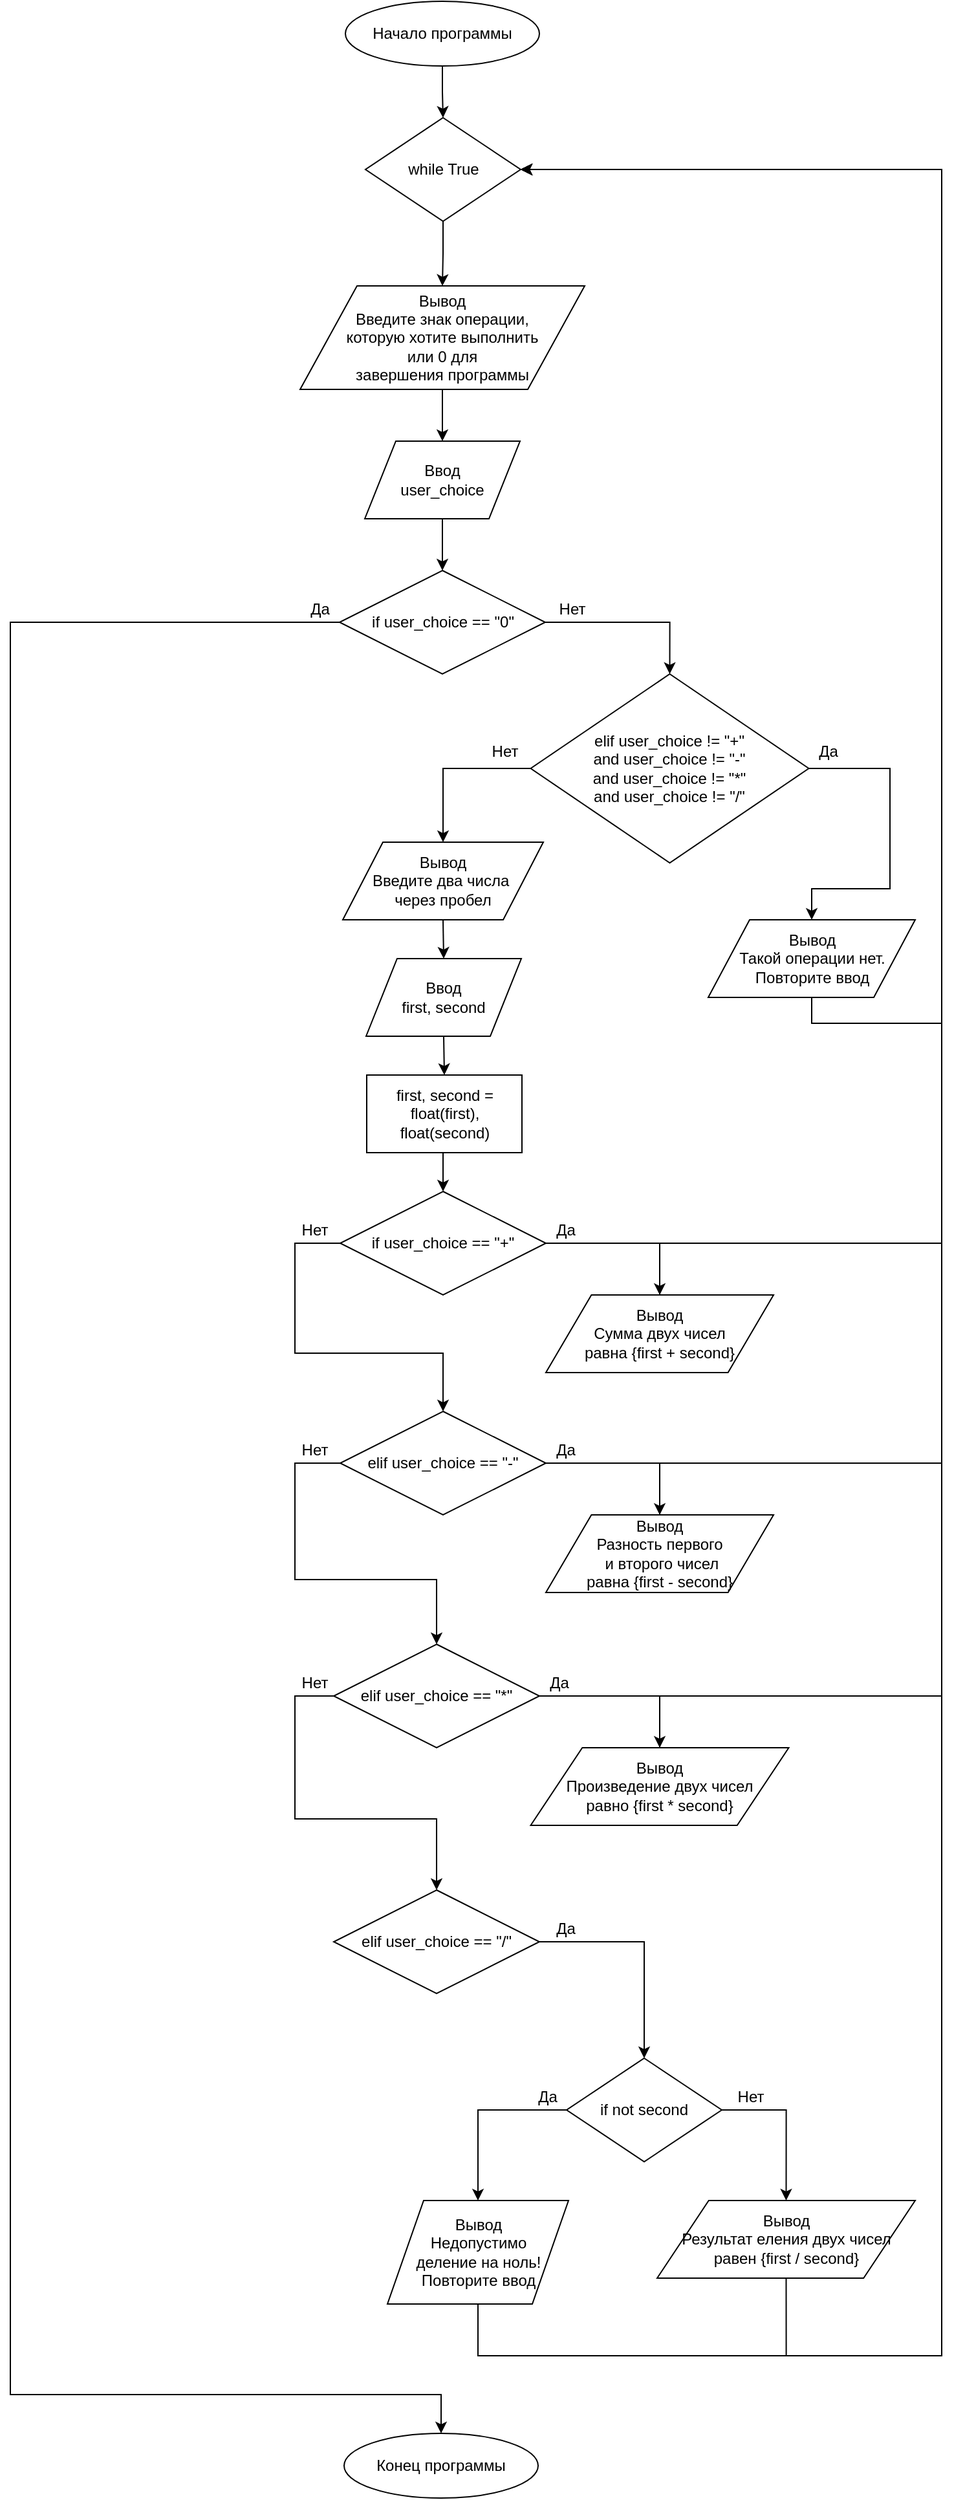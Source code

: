 <mxfile version="13.0.3" type="device" pages="9"><diagram id="ufPp3I-JpXwIWARuHcKt" name="homework_2.1"><mxGraphModel dx="1108" dy="550" grid="1" gridSize="10" guides="1" tooltips="1" connect="1" arrows="1" fold="1" page="1" pageScale="1" pageWidth="827" pageHeight="1169" math="0" shadow="0"><root><mxCell id="0"/><mxCell id="1" parent="0"/><mxCell id="KN9b2tSQE5w8myKoNNgC-92" style="edgeStyle=orthogonalEdgeStyle;rounded=0;orthogonalLoop=1;jettySize=auto;html=1;exitX=0.5;exitY=1;exitDx=0;exitDy=0;entryX=0.5;entryY=0;entryDx=0;entryDy=0;" edge="1" parent="1" source="KN9b2tSQE5w8myKoNNgC-9" target="KN9b2tSQE5w8myKoNNgC-91"><mxGeometry relative="1" as="geometry"/></mxCell><mxCell id="KN9b2tSQE5w8myKoNNgC-9" value="Начало программы" style="ellipse;whiteSpace=wrap;html=1;" vertex="1" parent="1"><mxGeometry x="339" y="20" width="150" height="50" as="geometry"/></mxCell><mxCell id="KN9b2tSQE5w8myKoNNgC-19" style="edgeStyle=orthogonalEdgeStyle;rounded=0;orthogonalLoop=1;jettySize=auto;html=1;exitX=0.5;exitY=1;exitDx=0;exitDy=0;entryX=0.5;entryY=0;entryDx=0;entryDy=0;" edge="1" parent="1" source="KN9b2tSQE5w8myKoNNgC-14" target="KN9b2tSQE5w8myKoNNgC-18"><mxGeometry relative="1" as="geometry"/></mxCell><mxCell id="KN9b2tSQE5w8myKoNNgC-14" value="Вывод&lt;br&gt;Введите знак операции, &lt;br&gt;которую хотите выполнить &lt;br&gt;или 0 для &lt;br&gt;завершения программы" style="shape=parallelogram;perimeter=parallelogramPerimeter;whiteSpace=wrap;html=1;" vertex="1" parent="1"><mxGeometry x="304" y="240" width="220" height="80" as="geometry"/></mxCell><mxCell id="KN9b2tSQE5w8myKoNNgC-25" style="edgeStyle=orthogonalEdgeStyle;rounded=0;orthogonalLoop=1;jettySize=auto;html=1;exitX=0.5;exitY=1;exitDx=0;exitDy=0;entryX=0.5;entryY=0;entryDx=0;entryDy=0;" edge="1" parent="1" source="KN9b2tSQE5w8myKoNNgC-18" target="KN9b2tSQE5w8myKoNNgC-22"><mxGeometry relative="1" as="geometry"/></mxCell><mxCell id="KN9b2tSQE5w8myKoNNgC-18" value="Ввод&lt;br&gt;user_choice" style="shape=parallelogram;perimeter=parallelogramPerimeter;whiteSpace=wrap;html=1;" vertex="1" parent="1"><mxGeometry x="354" y="360" width="120" height="60" as="geometry"/></mxCell><mxCell id="KN9b2tSQE5w8myKoNNgC-109" style="edgeStyle=orthogonalEdgeStyle;rounded=0;orthogonalLoop=1;jettySize=auto;html=1;exitX=0;exitY=0.5;exitDx=0;exitDy=0;entryX=0.5;entryY=0;entryDx=0;entryDy=0;" edge="1" parent="1" source="KN9b2tSQE5w8myKoNNgC-22" target="KN9b2tSQE5w8myKoNNgC-108"><mxGeometry relative="1" as="geometry"><Array as="points"><mxPoint x="80" y="500"/><mxPoint x="80" y="1870"/><mxPoint x="413" y="1870"/></Array></mxGeometry></mxCell><mxCell id="KN9b2tSQE5w8myKoNNgC-114" style="edgeStyle=orthogonalEdgeStyle;rounded=0;orthogonalLoop=1;jettySize=auto;html=1;exitX=1;exitY=0.5;exitDx=0;exitDy=0;entryX=0.5;entryY=0;entryDx=0;entryDy=0;" edge="1" parent="1" source="KN9b2tSQE5w8myKoNNgC-22" target="KN9b2tSQE5w8myKoNNgC-111"><mxGeometry relative="1" as="geometry"/></mxCell><mxCell id="KN9b2tSQE5w8myKoNNgC-22" value="if user_choice == &quot;0&quot;" style="rhombus;whiteSpace=wrap;html=1;" vertex="1" parent="1"><mxGeometry x="334.5" y="460" width="159" height="80" as="geometry"/></mxCell><mxCell id="KN9b2tSQE5w8myKoNNgC-24" value="Нет" style="text;html=1;align=center;verticalAlign=middle;resizable=0;points=[];autosize=1;" vertex="1" parent="1"><mxGeometry x="493.5" y="480" width="40" height="20" as="geometry"/></mxCell><mxCell id="KN9b2tSQE5w8myKoNNgC-34" style="edgeStyle=orthogonalEdgeStyle;rounded=0;orthogonalLoop=1;jettySize=auto;html=1;exitX=0.5;exitY=1;exitDx=0;exitDy=0;entryX=0.5;entryY=0;entryDx=0;entryDy=0;" edge="1" parent="1" source="KN9b2tSQE5w8myKoNNgC-32" target="KN9b2tSQE5w8myKoNNgC-33"><mxGeometry relative="1" as="geometry"/></mxCell><mxCell id="KN9b2tSQE5w8myKoNNgC-32" value="Вывод&lt;br&gt;Введите два числа&amp;nbsp;&lt;br&gt;через пробел" style="shape=parallelogram;perimeter=parallelogramPerimeter;whiteSpace=wrap;html=1;" vertex="1" parent="1"><mxGeometry x="337" y="670" width="155" height="60" as="geometry"/></mxCell><mxCell id="KN9b2tSQE5w8myKoNNgC-70" style="edgeStyle=orthogonalEdgeStyle;rounded=0;orthogonalLoop=1;jettySize=auto;html=1;exitX=0.5;exitY=1;exitDx=0;exitDy=0;entryX=0.5;entryY=0;entryDx=0;entryDy=0;" edge="1" parent="1" source="KN9b2tSQE5w8myKoNNgC-33" target="KN9b2tSQE5w8myKoNNgC-69"><mxGeometry relative="1" as="geometry"/></mxCell><mxCell id="KN9b2tSQE5w8myKoNNgC-33" value="Ввод&lt;br&gt;first, second" style="shape=parallelogram;perimeter=parallelogramPerimeter;whiteSpace=wrap;html=1;" vertex="1" parent="1"><mxGeometry x="355" y="760" width="120" height="60" as="geometry"/></mxCell><mxCell id="KN9b2tSQE5w8myKoNNgC-50" style="edgeStyle=orthogonalEdgeStyle;rounded=0;orthogonalLoop=1;jettySize=auto;html=1;exitX=1;exitY=0.5;exitDx=0;exitDy=0;entryX=0.5;entryY=0;entryDx=0;entryDy=0;" edge="1" parent="1" source="KN9b2tSQE5w8myKoNNgC-44" target="KN9b2tSQE5w8myKoNNgC-49"><mxGeometry relative="1" as="geometry"/></mxCell><mxCell id="KN9b2tSQE5w8myKoNNgC-65" style="edgeStyle=orthogonalEdgeStyle;rounded=0;orthogonalLoop=1;jettySize=auto;html=1;exitX=0;exitY=0.5;exitDx=0;exitDy=0;entryX=0.5;entryY=0;entryDx=0;entryDy=0;" edge="1" parent="1" source="KN9b2tSQE5w8myKoNNgC-44" target="KN9b2tSQE5w8myKoNNgC-58"><mxGeometry relative="1" as="geometry"><Array as="points"><mxPoint x="300" y="980"/><mxPoint x="300" y="1065"/><mxPoint x="415" y="1065"/></Array></mxGeometry></mxCell><mxCell id="KN9b2tSQE5w8myKoNNgC-44" value="if user_choice == &quot;+&quot;" style="rhombus;whiteSpace=wrap;html=1;" vertex="1" parent="1"><mxGeometry x="335" y="940" width="159" height="80" as="geometry"/></mxCell><mxCell id="KN9b2tSQE5w8myKoNNgC-45" value="Да" style="text;html=1;align=center;verticalAlign=middle;resizable=0;points=[];autosize=1;" vertex="1" parent="1"><mxGeometry x="494" y="960" width="30" height="20" as="geometry"/></mxCell><mxCell id="KN9b2tSQE5w8myKoNNgC-106" style="edgeStyle=orthogonalEdgeStyle;rounded=0;orthogonalLoop=1;jettySize=auto;html=1;exitX=0.5;exitY=1;exitDx=0;exitDy=0;entryX=1;entryY=0.5;entryDx=0;entryDy=0;" edge="1" parent="1" source="KN9b2tSQE5w8myKoNNgC-49" target="KN9b2tSQE5w8myKoNNgC-91"><mxGeometry relative="1" as="geometry"><Array as="points"><mxPoint x="582" y="980"/><mxPoint x="800" y="980"/><mxPoint x="800" y="150"/></Array></mxGeometry></mxCell><mxCell id="KN9b2tSQE5w8myKoNNgC-49" value="Вывод&lt;br&gt;Сумма двух чисел&lt;br&gt;равна {first + second}" style="shape=parallelogram;perimeter=parallelogramPerimeter;whiteSpace=wrap;html=1;" vertex="1" parent="1"><mxGeometry x="494" y="1020" width="176" height="60" as="geometry"/></mxCell><mxCell id="KN9b2tSQE5w8myKoNNgC-52" value="Да" style="text;html=1;align=center;verticalAlign=middle;resizable=0;points=[];autosize=1;" vertex="1" parent="1"><mxGeometry x="494" y="1130" width="30" height="20" as="geometry"/></mxCell><mxCell id="KN9b2tSQE5w8myKoNNgC-53" value="Нет" style="text;html=1;align=center;verticalAlign=middle;resizable=0;points=[];autosize=1;" vertex="1" parent="1"><mxGeometry x="294.5" y="1130" width="40" height="20" as="geometry"/></mxCell><mxCell id="KN9b2tSQE5w8myKoNNgC-79" style="edgeStyle=orthogonalEdgeStyle;rounded=0;orthogonalLoop=1;jettySize=auto;html=1;exitX=1;exitY=0.5;exitDx=0;exitDy=0;entryX=0.5;entryY=0;entryDx=0;entryDy=0;" edge="1" parent="1" source="KN9b2tSQE5w8myKoNNgC-56" target="KN9b2tSQE5w8myKoNNgC-76"><mxGeometry relative="1" as="geometry"/></mxCell><mxCell id="KN9b2tSQE5w8myKoNNgC-56" value="elif user_choice == &quot;/&quot;" style="rhombus;whiteSpace=wrap;html=1;" vertex="1" parent="1"><mxGeometry x="330" y="1480" width="159" height="80" as="geometry"/></mxCell><mxCell id="KN9b2tSQE5w8myKoNNgC-68" style="edgeStyle=orthogonalEdgeStyle;rounded=0;orthogonalLoop=1;jettySize=auto;html=1;exitX=1;exitY=0.5;exitDx=0;exitDy=0;entryX=0.5;entryY=0;entryDx=0;entryDy=0;" edge="1" parent="1" source="KN9b2tSQE5w8myKoNNgC-57" target="KN9b2tSQE5w8myKoNNgC-66"><mxGeometry relative="1" as="geometry"/></mxCell><mxCell id="KN9b2tSQE5w8myKoNNgC-73" style="edgeStyle=orthogonalEdgeStyle;rounded=0;orthogonalLoop=1;jettySize=auto;html=1;exitX=0;exitY=0.5;exitDx=0;exitDy=0;entryX=0.5;entryY=0;entryDx=0;entryDy=0;" edge="1" parent="1" source="KN9b2tSQE5w8myKoNNgC-57" target="KN9b2tSQE5w8myKoNNgC-56"><mxGeometry relative="1" as="geometry"><Array as="points"><mxPoint x="300" y="1330"/><mxPoint x="300" y="1425"/><mxPoint x="410" y="1425"/></Array></mxGeometry></mxCell><mxCell id="KN9b2tSQE5w8myKoNNgC-57" value="elif user_choice == &quot;*&quot;" style="rhombus;whiteSpace=wrap;html=1;" vertex="1" parent="1"><mxGeometry x="330" y="1290" width="159" height="80" as="geometry"/></mxCell><mxCell id="KN9b2tSQE5w8myKoNNgC-62" style="edgeStyle=orthogonalEdgeStyle;rounded=0;orthogonalLoop=1;jettySize=auto;html=1;exitX=1;exitY=0.5;exitDx=0;exitDy=0;entryX=0.5;entryY=0;entryDx=0;entryDy=0;" edge="1" parent="1" source="KN9b2tSQE5w8myKoNNgC-58" target="KN9b2tSQE5w8myKoNNgC-61"><mxGeometry relative="1" as="geometry"/></mxCell><mxCell id="KN9b2tSQE5w8myKoNNgC-63" style="edgeStyle=orthogonalEdgeStyle;rounded=0;orthogonalLoop=1;jettySize=auto;html=1;exitX=0;exitY=0.5;exitDx=0;exitDy=0;entryX=0.5;entryY=0;entryDx=0;entryDy=0;" edge="1" parent="1" source="KN9b2tSQE5w8myKoNNgC-58" target="KN9b2tSQE5w8myKoNNgC-57"><mxGeometry relative="1" as="geometry"><Array as="points"><mxPoint x="300" y="1150"/><mxPoint x="300" y="1240"/><mxPoint x="410" y="1240"/></Array></mxGeometry></mxCell><mxCell id="KN9b2tSQE5w8myKoNNgC-58" value="elif user_choice == &quot;-&quot;" style="rhombus;whiteSpace=wrap;html=1;" vertex="1" parent="1"><mxGeometry x="335" y="1110" width="159" height="80" as="geometry"/></mxCell><mxCell id="KN9b2tSQE5w8myKoNNgC-105" style="edgeStyle=orthogonalEdgeStyle;rounded=0;orthogonalLoop=1;jettySize=auto;html=1;exitX=0.5;exitY=1;exitDx=0;exitDy=0;entryX=1;entryY=0.5;entryDx=0;entryDy=0;" edge="1" parent="1" source="KN9b2tSQE5w8myKoNNgC-61" target="KN9b2tSQE5w8myKoNNgC-91"><mxGeometry relative="1" as="geometry"><Array as="points"><mxPoint x="582" y="1150"/><mxPoint x="800" y="1150"/><mxPoint x="800" y="150"/></Array></mxGeometry></mxCell><mxCell id="KN9b2tSQE5w8myKoNNgC-61" value="Вывод&lt;br&gt;Разность первого&lt;br&gt;&amp;nbsp;и второго чисел&lt;br&gt;равна {first - second}" style="shape=parallelogram;perimeter=parallelogramPerimeter;whiteSpace=wrap;html=1;" vertex="1" parent="1"><mxGeometry x="494" y="1190" width="176" height="60" as="geometry"/></mxCell><mxCell id="KN9b2tSQE5w8myKoNNgC-55" value="Нет" style="text;html=1;align=center;verticalAlign=middle;resizable=0;points=[];autosize=1;" vertex="1" parent="1"><mxGeometry x="294.5" y="960" width="40" height="20" as="geometry"/></mxCell><mxCell id="KN9b2tSQE5w8myKoNNgC-96" style="edgeStyle=orthogonalEdgeStyle;rounded=0;orthogonalLoop=1;jettySize=auto;html=1;exitX=0.5;exitY=1;exitDx=0;exitDy=0;entryX=1;entryY=0.5;entryDx=0;entryDy=0;" edge="1" parent="1" source="KN9b2tSQE5w8myKoNNgC-66" target="KN9b2tSQE5w8myKoNNgC-91"><mxGeometry relative="1" as="geometry"><Array as="points"><mxPoint x="582" y="1330"/><mxPoint x="800" y="1330"/><mxPoint x="800" y="150"/></Array></mxGeometry></mxCell><mxCell id="KN9b2tSQE5w8myKoNNgC-66" value="Вывод&lt;br&gt;Произведение двух чисел&lt;br&gt;равно {first * second}" style="shape=parallelogram;perimeter=parallelogramPerimeter;whiteSpace=wrap;html=1;" vertex="1" parent="1"><mxGeometry x="482.25" y="1370" width="199.5" height="60" as="geometry"/></mxCell><mxCell id="KN9b2tSQE5w8myKoNNgC-67" value="Да" style="text;html=1;align=center;verticalAlign=middle;resizable=0;points=[];autosize=1;" vertex="1" parent="1"><mxGeometry x="489" y="1310" width="30" height="20" as="geometry"/></mxCell><mxCell id="KN9b2tSQE5w8myKoNNgC-122" style="edgeStyle=orthogonalEdgeStyle;rounded=0;orthogonalLoop=1;jettySize=auto;html=1;exitX=0.5;exitY=1;exitDx=0;exitDy=0;entryX=0.5;entryY=0;entryDx=0;entryDy=0;" edge="1" parent="1" source="KN9b2tSQE5w8myKoNNgC-69" target="KN9b2tSQE5w8myKoNNgC-44"><mxGeometry relative="1" as="geometry"/></mxCell><mxCell id="KN9b2tSQE5w8myKoNNgC-69" value="first, second = float(first), float(second)" style="rounded=0;whiteSpace=wrap;html=1;" vertex="1" parent="1"><mxGeometry x="355.5" y="850" width="120" height="60" as="geometry"/></mxCell><mxCell id="KN9b2tSQE5w8myKoNNgC-74" value="Нет" style="text;html=1;align=center;verticalAlign=middle;resizable=0;points=[];autosize=1;" vertex="1" parent="1"><mxGeometry x="295" y="1310" width="40" height="20" as="geometry"/></mxCell><mxCell id="KN9b2tSQE5w8myKoNNgC-94" style="edgeStyle=orthogonalEdgeStyle;rounded=0;orthogonalLoop=1;jettySize=auto;html=1;exitX=0.5;exitY=1;exitDx=0;exitDy=0;entryX=1;entryY=0.5;entryDx=0;entryDy=0;" edge="1" parent="1" source="KN9b2tSQE5w8myKoNNgC-75" target="KN9b2tSQE5w8myKoNNgC-91"><mxGeometry relative="1" as="geometry"><Array as="points"><mxPoint x="680" y="1840"/><mxPoint x="800" y="1840"/><mxPoint x="800" y="150"/></Array></mxGeometry></mxCell><mxCell id="KN9b2tSQE5w8myKoNNgC-75" value="Вывод&lt;br&gt;Результат еления двух чисел&lt;br&gt;равен {first / second}" style="shape=parallelogram;perimeter=parallelogramPerimeter;whiteSpace=wrap;html=1;" vertex="1" parent="1"><mxGeometry x="580" y="1720" width="199.5" height="60" as="geometry"/></mxCell><mxCell id="KN9b2tSQE5w8myKoNNgC-85" style="edgeStyle=orthogonalEdgeStyle;rounded=0;orthogonalLoop=1;jettySize=auto;html=1;exitX=0;exitY=0.5;exitDx=0;exitDy=0;entryX=0.5;entryY=0;entryDx=0;entryDy=0;" edge="1" parent="1" source="KN9b2tSQE5w8myKoNNgC-76" target="KN9b2tSQE5w8myKoNNgC-82"><mxGeometry relative="1" as="geometry"/></mxCell><mxCell id="KN9b2tSQE5w8myKoNNgC-88" style="edgeStyle=orthogonalEdgeStyle;rounded=0;orthogonalLoop=1;jettySize=auto;html=1;exitX=1;exitY=0.5;exitDx=0;exitDy=0;entryX=0.5;entryY=0;entryDx=0;entryDy=0;" edge="1" parent="1" source="KN9b2tSQE5w8myKoNNgC-76" target="KN9b2tSQE5w8myKoNNgC-75"><mxGeometry relative="1" as="geometry"/></mxCell><mxCell id="KN9b2tSQE5w8myKoNNgC-76" value="if not second" style="rhombus;whiteSpace=wrap;html=1;" vertex="1" parent="1"><mxGeometry x="510" y="1610" width="120" height="80" as="geometry"/></mxCell><mxCell id="KN9b2tSQE5w8myKoNNgC-77" value="Да" style="text;html=1;align=center;verticalAlign=middle;resizable=0;points=[];autosize=1;" vertex="1" parent="1"><mxGeometry x="480" y="1630" width="30" height="20" as="geometry"/></mxCell><mxCell id="KN9b2tSQE5w8myKoNNgC-78" value="Нет" style="text;html=1;align=center;verticalAlign=middle;resizable=0;points=[];autosize=1;" vertex="1" parent="1"><mxGeometry x="631.5" y="1630" width="40" height="20" as="geometry"/></mxCell><mxCell id="KN9b2tSQE5w8myKoNNgC-80" value="Да" style="text;html=1;align=center;verticalAlign=middle;resizable=0;points=[];autosize=1;" vertex="1" parent="1"><mxGeometry x="493.5" y="1500" width="30" height="20" as="geometry"/></mxCell><mxCell id="KN9b2tSQE5w8myKoNNgC-95" style="edgeStyle=orthogonalEdgeStyle;rounded=0;orthogonalLoop=1;jettySize=auto;html=1;exitX=0.5;exitY=1;exitDx=0;exitDy=0;entryX=1;entryY=0.5;entryDx=0;entryDy=0;" edge="1" parent="1" source="KN9b2tSQE5w8myKoNNgC-82" target="KN9b2tSQE5w8myKoNNgC-91"><mxGeometry relative="1" as="geometry"><Array as="points"><mxPoint x="441" y="1840"/><mxPoint x="800" y="1840"/><mxPoint x="800" y="150"/></Array></mxGeometry></mxCell><mxCell id="KN9b2tSQE5w8myKoNNgC-82" value="Вывод&lt;br&gt;Недопустимо &lt;br&gt;деление на ноль!&lt;br&gt;Повторите ввод" style="shape=parallelogram;perimeter=parallelogramPerimeter;whiteSpace=wrap;html=1;" vertex="1" parent="1"><mxGeometry x="371.5" y="1720" width="140" height="80" as="geometry"/></mxCell><mxCell id="KN9b2tSQE5w8myKoNNgC-93" style="edgeStyle=orthogonalEdgeStyle;rounded=0;orthogonalLoop=1;jettySize=auto;html=1;exitX=0.5;exitY=1;exitDx=0;exitDy=0;entryX=0.5;entryY=0;entryDx=0;entryDy=0;" edge="1" parent="1" source="KN9b2tSQE5w8myKoNNgC-91" target="KN9b2tSQE5w8myKoNNgC-14"><mxGeometry relative="1" as="geometry"/></mxCell><mxCell id="KN9b2tSQE5w8myKoNNgC-91" value="while True" style="rhombus;whiteSpace=wrap;html=1;" vertex="1" parent="1"><mxGeometry x="354.5" y="110" width="120" height="80" as="geometry"/></mxCell><mxCell id="KN9b2tSQE5w8myKoNNgC-108" value="Конец программы" style="ellipse;whiteSpace=wrap;html=1;" vertex="1" parent="1"><mxGeometry x="338" y="1900" width="150" height="50" as="geometry"/></mxCell><mxCell id="KN9b2tSQE5w8myKoNNgC-110" value="Да" style="text;html=1;align=center;verticalAlign=middle;resizable=0;points=[];autosize=1;" vertex="1" parent="1"><mxGeometry x="304" y="480" width="30" height="20" as="geometry"/></mxCell><mxCell id="KN9b2tSQE5w8myKoNNgC-116" style="edgeStyle=orthogonalEdgeStyle;rounded=0;orthogonalLoop=1;jettySize=auto;html=1;exitX=0;exitY=0.5;exitDx=0;exitDy=0;entryX=0.5;entryY=0;entryDx=0;entryDy=0;" edge="1" parent="1" source="KN9b2tSQE5w8myKoNNgC-111" target="KN9b2tSQE5w8myKoNNgC-32"><mxGeometry relative="1" as="geometry"/></mxCell><mxCell id="KN9b2tSQE5w8myKoNNgC-119" style="edgeStyle=orthogonalEdgeStyle;rounded=0;orthogonalLoop=1;jettySize=auto;html=1;exitX=1;exitY=0.5;exitDx=0;exitDy=0;entryX=0.5;entryY=0;entryDx=0;entryDy=0;" edge="1" parent="1" source="KN9b2tSQE5w8myKoNNgC-111" target="KN9b2tSQE5w8myKoNNgC-117"><mxGeometry relative="1" as="geometry"><Array as="points"><mxPoint x="760" y="613"/><mxPoint x="760" y="706"/><mxPoint x="700" y="706"/></Array></mxGeometry></mxCell><mxCell id="KN9b2tSQE5w8myKoNNgC-111" value="elif user_choice != &quot;+&quot; &lt;br&gt;and user_choice != &quot;-&quot;&lt;br&gt;and user_choice != &quot;*&quot;&lt;br&gt;and user_choice != &quot;/&quot;" style="rhombus;whiteSpace=wrap;html=1;" vertex="1" parent="1"><mxGeometry x="482.25" y="540" width="215" height="146" as="geometry"/></mxCell><mxCell id="KN9b2tSQE5w8myKoNNgC-112" value="Да" style="text;html=1;align=center;verticalAlign=middle;resizable=0;points=[];autosize=1;" vertex="1" parent="1"><mxGeometry x="697.25" y="590" width="30" height="20" as="geometry"/></mxCell><mxCell id="KN9b2tSQE5w8myKoNNgC-113" value="Нет" style="text;html=1;align=center;verticalAlign=middle;resizable=0;points=[];autosize=1;" vertex="1" parent="1"><mxGeometry x="442.25" y="590" width="40" height="20" as="geometry"/></mxCell><mxCell id="KN9b2tSQE5w8myKoNNgC-121" style="edgeStyle=orthogonalEdgeStyle;rounded=0;orthogonalLoop=1;jettySize=auto;html=1;exitX=0.5;exitY=1;exitDx=0;exitDy=0;entryX=1;entryY=0.5;entryDx=0;entryDy=0;" edge="1" parent="1" source="KN9b2tSQE5w8myKoNNgC-117" target="KN9b2tSQE5w8myKoNNgC-91"><mxGeometry relative="1" as="geometry"><Array as="points"><mxPoint x="700" y="810"/><mxPoint x="800" y="810"/><mxPoint x="800" y="150"/></Array></mxGeometry></mxCell><mxCell id="KN9b2tSQE5w8myKoNNgC-117" value="Вывод&lt;br&gt;Такой операции нет.&lt;br&gt;Повторите ввод" style="shape=parallelogram;perimeter=parallelogramPerimeter;whiteSpace=wrap;html=1;" vertex="1" parent="1"><mxGeometry x="619.5" y="730" width="160" height="60" as="geometry"/></mxCell></root></mxGraphModel></diagram><diagram id="vNNEJ3WuMOEcHzZO3Pr4" name="homework_2.2"><mxGraphModel dx="1108" dy="550" grid="1" gridSize="10" guides="1" tooltips="1" connect="1" arrows="1" fold="1" page="1" pageScale="1" pageWidth="827" pageHeight="1169" math="0" shadow="0"><root><mxCell id="5-rS8TAgyMdSbZWJGu04-0"/><mxCell id="5-rS8TAgyMdSbZWJGu04-1" parent="5-rS8TAgyMdSbZWJGu04-0"/><mxCell id="5-rS8TAgyMdSbZWJGu04-80" style="edgeStyle=orthogonalEdgeStyle;rounded=0;orthogonalLoop=1;jettySize=auto;html=1;exitX=0.5;exitY=1;exitDx=0;exitDy=0;entryX=0.5;entryY=0;entryDx=0;entryDy=0;" edge="1" parent="5-rS8TAgyMdSbZWJGu04-1" source="5-rS8TAgyMdSbZWJGu04-78" target="5-rS8TAgyMdSbZWJGu04-79"><mxGeometry relative="1" as="geometry"/></mxCell><mxCell id="5-rS8TAgyMdSbZWJGu04-78" value="Начало программы" style="ellipse;whiteSpace=wrap;html=1;" vertex="1" parent="5-rS8TAgyMdSbZWJGu04-1"><mxGeometry x="339" y="30" width="150" height="50" as="geometry"/></mxCell><mxCell id="5-rS8TAgyMdSbZWJGu04-82" style="edgeStyle=orthogonalEdgeStyle;rounded=0;orthogonalLoop=1;jettySize=auto;html=1;exitX=0.5;exitY=1;exitDx=0;exitDy=0;entryX=0.5;entryY=0;entryDx=0;entryDy=0;" edge="1" parent="5-rS8TAgyMdSbZWJGu04-1" source="5-rS8TAgyMdSbZWJGu04-79" target="5-rS8TAgyMdSbZWJGu04-81"><mxGeometry relative="1" as="geometry"/></mxCell><mxCell id="5-rS8TAgyMdSbZWJGu04-79" value="Ввод&lt;br&gt;Введите натуральное число" style="shape=parallelogram;perimeter=parallelogramPerimeter;whiteSpace=wrap;html=1;" vertex="1" parent="5-rS8TAgyMdSbZWJGu04-1"><mxGeometry x="299" y="120" width="230" height="50" as="geometry"/></mxCell><mxCell id="5-rS8TAgyMdSbZWJGu04-84" style="edgeStyle=orthogonalEdgeStyle;rounded=0;orthogonalLoop=1;jettySize=auto;html=1;exitX=0.5;exitY=1;exitDx=0;exitDy=0;entryX=0.5;entryY=0;entryDx=0;entryDy=0;" edge="1" parent="5-rS8TAgyMdSbZWJGu04-1" source="5-rS8TAgyMdSbZWJGu04-81" target="5-rS8TAgyMdSbZWJGu04-83"><mxGeometry relative="1" as="geometry"/></mxCell><mxCell id="5-rS8TAgyMdSbZWJGu04-81" value="Ввод&lt;br&gt;num" style="shape=parallelogram;perimeter=parallelogramPerimeter;whiteSpace=wrap;html=1;" vertex="1" parent="5-rS8TAgyMdSbZWJGu04-1"><mxGeometry x="354" y="210" width="120" height="50" as="geometry"/></mxCell><mxCell id="5-rS8TAgyMdSbZWJGu04-86" style="edgeStyle=orthogonalEdgeStyle;rounded=0;orthogonalLoop=1;jettySize=auto;html=1;exitX=0.5;exitY=1;exitDx=0;exitDy=0;entryX=0.5;entryY=0;entryDx=0;entryDy=0;" edge="1" parent="5-rS8TAgyMdSbZWJGu04-1" source="5-rS8TAgyMdSbZWJGu04-83" target="5-rS8TAgyMdSbZWJGu04-85"><mxGeometry relative="1" as="geometry"/></mxCell><mxCell id="5-rS8TAgyMdSbZWJGu04-83" value="num = int(num)&lt;br&gt;odd_counter = 0&lt;br&gt;even_counter = 0" style="rounded=0;whiteSpace=wrap;html=1;" vertex="1" parent="5-rS8TAgyMdSbZWJGu04-1"><mxGeometry x="354" y="300" width="120" height="60" as="geometry"/></mxCell><mxCell id="5-rS8TAgyMdSbZWJGu04-89" style="edgeStyle=orthogonalEdgeStyle;rounded=0;orthogonalLoop=1;jettySize=auto;html=1;exitX=0.5;exitY=1;exitDx=0;exitDy=0;entryX=0.5;entryY=0;entryDx=0;entryDy=0;" edge="1" parent="5-rS8TAgyMdSbZWJGu04-1" source="5-rS8TAgyMdSbZWJGu04-85" target="5-rS8TAgyMdSbZWJGu04-88"><mxGeometry relative="1" as="geometry"/></mxCell><mxCell id="5-rS8TAgyMdSbZWJGu04-101" style="edgeStyle=orthogonalEdgeStyle;rounded=0;orthogonalLoop=1;jettySize=auto;html=1;exitX=1;exitY=0.5;exitDx=0;exitDy=0;entryX=0.5;entryY=0;entryDx=0;entryDy=0;" edge="1" parent="5-rS8TAgyMdSbZWJGu04-1" source="5-rS8TAgyMdSbZWJGu04-85" target="5-rS8TAgyMdSbZWJGu04-100"><mxGeometry relative="1" as="geometry"><Array as="points"><mxPoint x="650" y="440"/><mxPoint x="650" y="800"/><mxPoint x="414" y="800"/></Array></mxGeometry></mxCell><mxCell id="5-rS8TAgyMdSbZWJGu04-85" value="while num" style="rhombus;whiteSpace=wrap;html=1;" vertex="1" parent="5-rS8TAgyMdSbZWJGu04-1"><mxGeometry x="337" y="400" width="154" height="80" as="geometry"/></mxCell><mxCell id="5-rS8TAgyMdSbZWJGu04-93" style="edgeStyle=orthogonalEdgeStyle;rounded=0;orthogonalLoop=1;jettySize=auto;html=1;exitX=0.5;exitY=1;exitDx=0;exitDy=0;entryX=0.5;entryY=0;entryDx=0;entryDy=0;" edge="1" parent="5-rS8TAgyMdSbZWJGu04-1" source="5-rS8TAgyMdSbZWJGu04-88" target="5-rS8TAgyMdSbZWJGu04-90"><mxGeometry relative="1" as="geometry"/></mxCell><mxCell id="5-rS8TAgyMdSbZWJGu04-88" value="temp_num = num % 10&lt;br&gt;num //= 10" style="rounded=0;whiteSpace=wrap;html=1;" vertex="1" parent="5-rS8TAgyMdSbZWJGu04-1"><mxGeometry x="329" y="510" width="170" height="60" as="geometry"/></mxCell><mxCell id="5-rS8TAgyMdSbZWJGu04-96" style="edgeStyle=orthogonalEdgeStyle;rounded=0;orthogonalLoop=1;jettySize=auto;html=1;exitX=0;exitY=0.5;exitDx=0;exitDy=0;entryX=0.5;entryY=0;entryDx=0;entryDy=0;" edge="1" parent="5-rS8TAgyMdSbZWJGu04-1" source="5-rS8TAgyMdSbZWJGu04-90" target="5-rS8TAgyMdSbZWJGu04-94"><mxGeometry relative="1" as="geometry"/></mxCell><mxCell id="5-rS8TAgyMdSbZWJGu04-97" style="edgeStyle=orthogonalEdgeStyle;rounded=0;orthogonalLoop=1;jettySize=auto;html=1;exitX=1;exitY=0.5;exitDx=0;exitDy=0;entryX=0.5;entryY=0;entryDx=0;entryDy=0;" edge="1" parent="5-rS8TAgyMdSbZWJGu04-1" source="5-rS8TAgyMdSbZWJGu04-90" target="5-rS8TAgyMdSbZWJGu04-95"><mxGeometry relative="1" as="geometry"/></mxCell><mxCell id="5-rS8TAgyMdSbZWJGu04-90" value="if not temp_num % 2" style="rhombus;whiteSpace=wrap;html=1;" vertex="1" parent="5-rS8TAgyMdSbZWJGu04-1"><mxGeometry x="339" y="610" width="150" height="80" as="geometry"/></mxCell><mxCell id="5-rS8TAgyMdSbZWJGu04-91" value="Да" style="text;html=1;align=center;verticalAlign=middle;resizable=0;points=[];autosize=1;" vertex="1" parent="5-rS8TAgyMdSbZWJGu04-1"><mxGeometry x="489" y="630" width="30" height="20" as="geometry"/></mxCell><mxCell id="5-rS8TAgyMdSbZWJGu04-92" value="Нет" style="text;html=1;align=center;verticalAlign=middle;resizable=0;points=[];autosize=1;" vertex="1" parent="5-rS8TAgyMdSbZWJGu04-1"><mxGeometry x="299" y="630" width="40" height="20" as="geometry"/></mxCell><mxCell id="5-rS8TAgyMdSbZWJGu04-98" style="edgeStyle=orthogonalEdgeStyle;rounded=0;orthogonalLoop=1;jettySize=auto;html=1;exitX=0.5;exitY=1;exitDx=0;exitDy=0;entryX=0;entryY=0.5;entryDx=0;entryDy=0;" edge="1" parent="5-rS8TAgyMdSbZWJGu04-1" source="5-rS8TAgyMdSbZWJGu04-94" target="5-rS8TAgyMdSbZWJGu04-85"><mxGeometry relative="1" as="geometry"><Array as="points"><mxPoint x="260" y="770"/><mxPoint x="170" y="770"/><mxPoint x="170" y="440"/></Array></mxGeometry></mxCell><mxCell id="5-rS8TAgyMdSbZWJGu04-94" value="odd_counter += 1" style="rounded=0;whiteSpace=wrap;html=1;" vertex="1" parent="5-rS8TAgyMdSbZWJGu04-1"><mxGeometry x="200" y="690" width="120" height="60" as="geometry"/></mxCell><mxCell id="5-rS8TAgyMdSbZWJGu04-99" style="edgeStyle=orthogonalEdgeStyle;rounded=0;orthogonalLoop=1;jettySize=auto;html=1;exitX=0.5;exitY=1;exitDx=0;exitDy=0;entryX=0;entryY=0.5;entryDx=0;entryDy=0;" edge="1" parent="5-rS8TAgyMdSbZWJGu04-1" source="5-rS8TAgyMdSbZWJGu04-95" target="5-rS8TAgyMdSbZWJGu04-85"><mxGeometry relative="1" as="geometry"><Array as="points"><mxPoint x="570" y="770"/><mxPoint x="170" y="770"/><mxPoint x="170" y="440"/></Array></mxGeometry></mxCell><mxCell id="5-rS8TAgyMdSbZWJGu04-95" value="even_counter += 1" style="rounded=0;whiteSpace=wrap;html=1;" vertex="1" parent="5-rS8TAgyMdSbZWJGu04-1"><mxGeometry x="510" y="690" width="120" height="60" as="geometry"/></mxCell><mxCell id="5-rS8TAgyMdSbZWJGu04-103" style="edgeStyle=orthogonalEdgeStyle;rounded=0;orthogonalLoop=1;jettySize=auto;html=1;exitX=0.5;exitY=1;exitDx=0;exitDy=0;entryX=0.5;entryY=0;entryDx=0;entryDy=0;" edge="1" parent="5-rS8TAgyMdSbZWJGu04-1" source="5-rS8TAgyMdSbZWJGu04-100" target="5-rS8TAgyMdSbZWJGu04-102"><mxGeometry relative="1" as="geometry"/></mxCell><mxCell id="5-rS8TAgyMdSbZWJGu04-100" value="Вывод&lt;br&gt;Количество нечетных цифр &lt;br&gt;{odd_counter}&lt;br&gt;Количество четных цифр &lt;br&gt;{even_counter}" style="shape=parallelogram;perimeter=parallelogramPerimeter;whiteSpace=wrap;html=1;" vertex="1" parent="5-rS8TAgyMdSbZWJGu04-1"><mxGeometry x="294" y="830" width="240" height="80" as="geometry"/></mxCell><mxCell id="5-rS8TAgyMdSbZWJGu04-102" value="Конец программы" style="ellipse;whiteSpace=wrap;html=1;" vertex="1" parent="5-rS8TAgyMdSbZWJGu04-1"><mxGeometry x="339" y="950" width="150" height="50" as="geometry"/></mxCell></root></mxGraphModel></diagram><diagram id="VmnwBVYU9Z9rg0eEEhtK" name="homework_2.3"><mxGraphModel dx="1108" dy="550" grid="1" gridSize="10" guides="1" tooltips="1" connect="1" arrows="1" fold="1" page="1" pageScale="1" pageWidth="827" pageHeight="1169" math="0" shadow="0"><root><mxCell id="AU9Uy5VoJKF1TZF7ptqJ-0"/><mxCell id="AU9Uy5VoJKF1TZF7ptqJ-1" parent="AU9Uy5VoJKF1TZF7ptqJ-0"/><mxCell id="AU9Uy5VoJKF1TZF7ptqJ-5" style="edgeStyle=orthogonalEdgeStyle;rounded=0;orthogonalLoop=1;jettySize=auto;html=1;exitX=0.5;exitY=1;exitDx=0;exitDy=0;entryX=0.5;entryY=0;entryDx=0;entryDy=0;" edge="1" parent="AU9Uy5VoJKF1TZF7ptqJ-1" source="AU9Uy5VoJKF1TZF7ptqJ-2" target="AU9Uy5VoJKF1TZF7ptqJ-3"><mxGeometry relative="1" as="geometry"/></mxCell><mxCell id="AU9Uy5VoJKF1TZF7ptqJ-2" value="Начало программы" style="ellipse;whiteSpace=wrap;html=1;" vertex="1" parent="AU9Uy5VoJKF1TZF7ptqJ-1"><mxGeometry x="568" y="40" width="150" height="50" as="geometry"/></mxCell><mxCell id="AU9Uy5VoJKF1TZF7ptqJ-6" style="edgeStyle=orthogonalEdgeStyle;rounded=0;orthogonalLoop=1;jettySize=auto;html=1;exitX=0.5;exitY=1;exitDx=0;exitDy=0;entryX=0.5;entryY=0;entryDx=0;entryDy=0;" edge="1" parent="AU9Uy5VoJKF1TZF7ptqJ-1" source="AU9Uy5VoJKF1TZF7ptqJ-3" target="AU9Uy5VoJKF1TZF7ptqJ-4"><mxGeometry relative="1" as="geometry"/></mxCell><mxCell id="AU9Uy5VoJKF1TZF7ptqJ-3" value="Вывод&lt;br&gt;Введите любое число" style="shape=parallelogram;perimeter=parallelogramPerimeter;whiteSpace=wrap;html=1;" vertex="1" parent="AU9Uy5VoJKF1TZF7ptqJ-1"><mxGeometry x="550" y="120" width="186" height="60" as="geometry"/></mxCell><mxCell id="P_2Hhl6d8-wzuIpvMMMI-28" style="edgeStyle=orthogonalEdgeStyle;rounded=0;orthogonalLoop=1;jettySize=auto;html=1;exitX=0.5;exitY=1;exitDx=0;exitDy=0;entryX=0.5;entryY=0;entryDx=0;entryDy=0;" edge="1" parent="AU9Uy5VoJKF1TZF7ptqJ-1" source="AU9Uy5VoJKF1TZF7ptqJ-4" target="P_2Hhl6d8-wzuIpvMMMI-27"><mxGeometry relative="1" as="geometry"/></mxCell><mxCell id="AU9Uy5VoJKF1TZF7ptqJ-4" value="Ввод&lt;br&gt;num" style="shape=parallelogram;perimeter=parallelogramPerimeter;whiteSpace=wrap;html=1;" vertex="1" parent="AU9Uy5VoJKF1TZF7ptqJ-1"><mxGeometry x="583" y="210" width="120" height="60" as="geometry"/></mxCell><mxCell id="P_2Hhl6d8-wzuIpvMMMI-30" style="edgeStyle=orthogonalEdgeStyle;rounded=0;orthogonalLoop=1;jettySize=auto;html=1;exitX=0.5;exitY=1;exitDx=0;exitDy=0;entryX=0.5;entryY=0;entryDx=0;entryDy=0;" edge="1" parent="AU9Uy5VoJKF1TZF7ptqJ-1" source="P_2Hhl6d8-wzuIpvMMMI-0" target="P_2Hhl6d8-wzuIpvMMMI-13"><mxGeometry relative="1" as="geometry"/></mxCell><mxCell id="P_2Hhl6d8-wzuIpvMMMI-0" value="reverse_number(num)" style="ellipse;whiteSpace=wrap;html=1;" vertex="1" parent="AU9Uy5VoJKF1TZF7ptqJ-1"><mxGeometry x="568" y="400" width="150" height="50" as="geometry"/></mxCell><mxCell id="P_2Hhl6d8-wzuIpvMMMI-12" value="Конец reverse_number" style="ellipse;whiteSpace=wrap;html=1;" vertex="1" parent="AU9Uy5VoJKF1TZF7ptqJ-1"><mxGeometry x="89" y="290" width="150" height="50" as="geometry"/></mxCell><mxCell id="P_2Hhl6d8-wzuIpvMMMI-13" value="Конец программы" style="ellipse;whiteSpace=wrap;html=1;" vertex="1" parent="AU9Uy5VoJKF1TZF7ptqJ-1"><mxGeometry x="568" y="490" width="150" height="50" as="geometry"/></mxCell><mxCell id="P_2Hhl6d8-wzuIpvMMMI-24" style="edgeStyle=orthogonalEdgeStyle;rounded=0;orthogonalLoop=1;jettySize=auto;html=1;exitX=0.5;exitY=1;exitDx=0;exitDy=0;entryX=0.5;entryY=0;entryDx=0;entryDy=0;" edge="1" parent="AU9Uy5VoJKF1TZF7ptqJ-1" source="P_2Hhl6d8-wzuIpvMMMI-16" target="P_2Hhl6d8-wzuIpvMMMI-20"><mxGeometry relative="1" as="geometry"/></mxCell><mxCell id="P_2Hhl6d8-wzuIpvMMMI-16" value="reverse_number(number)" style="ellipse;whiteSpace=wrap;html=1;" vertex="1" parent="AU9Uy5VoJKF1TZF7ptqJ-1"><mxGeometry x="89" y="40" width="150" height="50" as="geometry"/></mxCell><mxCell id="P_2Hhl6d8-wzuIpvMMMI-20" value="if number" style="rhombus;whiteSpace=wrap;html=1;" vertex="1" parent="AU9Uy5VoJKF1TZF7ptqJ-1"><mxGeometry x="104" y="120" width="120" height="80" as="geometry"/></mxCell><mxCell id="P_2Hhl6d8-wzuIpvMMMI-21" style="edgeStyle=orthogonalEdgeStyle;rounded=0;orthogonalLoop=1;jettySize=auto;html=1;exitX=1;exitY=0.5;exitDx=0;exitDy=0;entryX=0.5;entryY=0;entryDx=0;entryDy=0;" edge="1" parent="AU9Uy5VoJKF1TZF7ptqJ-1" target="P_2Hhl6d8-wzuIpvMMMI-23"><mxGeometry relative="1" as="geometry"><mxPoint x="224" y="160" as="sourcePoint"/><Array as="points"><mxPoint x="319" y="160"/></Array></mxGeometry></mxCell><mxCell id="P_2Hhl6d8-wzuIpvMMMI-22" value="Да" style="text;html=1;align=center;verticalAlign=middle;resizable=0;points=[];autosize=1;" vertex="1" parent="AU9Uy5VoJKF1TZF7ptqJ-1"><mxGeometry x="224" y="140" width="30" height="20" as="geometry"/></mxCell><mxCell id="P_2Hhl6d8-wzuIpvMMMI-25" style="edgeStyle=orthogonalEdgeStyle;rounded=0;orthogonalLoop=1;jettySize=auto;html=1;exitX=0.5;exitY=1;exitDx=0;exitDy=0;entryX=0.5;entryY=0;entryDx=0;entryDy=0;" edge="1" parent="AU9Uy5VoJKF1TZF7ptqJ-1" source="P_2Hhl6d8-wzuIpvMMMI-23" target="P_2Hhl6d8-wzuIpvMMMI-12"><mxGeometry relative="1" as="geometry"/></mxCell><mxCell id="P_2Hhl6d8-wzuIpvMMMI-23" value="print(number % 10, end= '')&lt;br&gt;reverse_number(number // 10)" style="rounded=0;whiteSpace=wrap;html=1;" vertex="1" parent="AU9Uy5VoJKF1TZF7ptqJ-1"><mxGeometry x="224" y="200" width="190" height="50" as="geometry"/></mxCell><mxCell id="P_2Hhl6d8-wzuIpvMMMI-29" style="edgeStyle=orthogonalEdgeStyle;rounded=0;orthogonalLoop=1;jettySize=auto;html=1;exitX=0.5;exitY=1;exitDx=0;exitDy=0;entryX=0.5;entryY=0;entryDx=0;entryDy=0;" edge="1" parent="AU9Uy5VoJKF1TZF7ptqJ-1" source="P_2Hhl6d8-wzuIpvMMMI-27" target="P_2Hhl6d8-wzuIpvMMMI-0"><mxGeometry relative="1" as="geometry"/></mxCell><mxCell id="P_2Hhl6d8-wzuIpvMMMI-27" value="Вывод&lt;br&gt;Обратное число" style="shape=parallelogram;perimeter=parallelogramPerimeter;whiteSpace=wrap;html=1;" vertex="1" parent="AU9Uy5VoJKF1TZF7ptqJ-1"><mxGeometry x="568" y="300" width="150" height="60" as="geometry"/></mxCell></root></mxGraphModel></diagram><diagram id="VydJA-XAYN6OR33Qfru-" name="homework_2.4"><mxGraphModel dx="1108" dy="550" grid="1" gridSize="10" guides="1" tooltips="1" connect="1" arrows="1" fold="1" page="1" pageScale="1" pageWidth="827" pageHeight="1169" math="0" shadow="0"><root><mxCell id="qSWM1pXzxXIbE8VD-JvX-0"/><mxCell id="qSWM1pXzxXIbE8VD-JvX-1" parent="qSWM1pXzxXIbE8VD-JvX-0"/><mxCell id="qSWM1pXzxXIbE8VD-JvX-5" style="edgeStyle=orthogonalEdgeStyle;rounded=0;orthogonalLoop=1;jettySize=auto;html=1;exitX=0.5;exitY=1;exitDx=0;exitDy=0;entryX=0.5;entryY=0;entryDx=0;entryDy=0;" edge="1" parent="qSWM1pXzxXIbE8VD-JvX-1" source="qSWM1pXzxXIbE8VD-JvX-2" target="qSWM1pXzxXIbE8VD-JvX-3"><mxGeometry relative="1" as="geometry"/></mxCell><mxCell id="qSWM1pXzxXIbE8VD-JvX-2" value="Начало программы" style="ellipse;whiteSpace=wrap;html=1;" vertex="1" parent="qSWM1pXzxXIbE8VD-JvX-1"><mxGeometry x="339" y="30" width="150" height="50" as="geometry"/></mxCell><mxCell id="qSWM1pXzxXIbE8VD-JvX-6" style="edgeStyle=orthogonalEdgeStyle;rounded=0;orthogonalLoop=1;jettySize=auto;html=1;exitX=0.5;exitY=1;exitDx=0;exitDy=0;entryX=0.5;entryY=0;entryDx=0;entryDy=0;" edge="1" parent="qSWM1pXzxXIbE8VD-JvX-1" source="qSWM1pXzxXIbE8VD-JvX-3" target="qSWM1pXzxXIbE8VD-JvX-4"><mxGeometry relative="1" as="geometry"/></mxCell><mxCell id="qSWM1pXzxXIbE8VD-JvX-3" value="Вывод&lt;br&gt;Введите количество &lt;br&gt;элементов, сумму которых &lt;br&gt;необходимо найти" style="shape=parallelogram;perimeter=parallelogramPerimeter;whiteSpace=wrap;html=1;" vertex="1" parent="qSWM1pXzxXIbE8VD-JvX-1"><mxGeometry x="304" y="120" width="220" height="60" as="geometry"/></mxCell><mxCell id="qSWM1pXzxXIbE8VD-JvX-34" style="edgeStyle=orthogonalEdgeStyle;rounded=0;orthogonalLoop=1;jettySize=auto;html=1;exitX=0.5;exitY=1;exitDx=0;exitDy=0;entryX=0.5;entryY=0;entryDx=0;entryDy=0;" edge="1" parent="qSWM1pXzxXIbE8VD-JvX-1" source="qSWM1pXzxXIbE8VD-JvX-4" target="qSWM1pXzxXIbE8VD-JvX-33"><mxGeometry relative="1" as="geometry"/></mxCell><mxCell id="qSWM1pXzxXIbE8VD-JvX-4" value="Ввод&lt;br&gt;n" style="shape=parallelogram;perimeter=parallelogramPerimeter;whiteSpace=wrap;html=1;" vertex="1" parent="qSWM1pXzxXIbE8VD-JvX-1"><mxGeometry x="354" y="210" width="120" height="60" as="geometry"/></mxCell><mxCell id="qSWM1pXzxXIbE8VD-JvX-37" style="edgeStyle=orthogonalEdgeStyle;rounded=0;orthogonalLoop=1;jettySize=auto;html=1;exitX=0.5;exitY=1;exitDx=0;exitDy=0;entryX=0.5;entryY=0;entryDx=0;entryDy=0;" edge="1" parent="qSWM1pXzxXIbE8VD-JvX-1" source="qSWM1pXzxXIbE8VD-JvX-32" target="qSWM1pXzxXIbE8VD-JvX-36"><mxGeometry relative="1" as="geometry"/></mxCell><mxCell id="qSWM1pXzxXIbE8VD-JvX-40" style="edgeStyle=orthogonalEdgeStyle;rounded=0;orthogonalLoop=1;jettySize=auto;html=1;exitX=1;exitY=0.5;exitDx=0;exitDy=0;entryX=0.5;entryY=0;entryDx=0;entryDy=0;" edge="1" parent="qSWM1pXzxXIbE8VD-JvX-1" source="qSWM1pXzxXIbE8VD-JvX-32" target="qSWM1pXzxXIbE8VD-JvX-39"><mxGeometry relative="1" as="geometry"><Array as="points"><mxPoint x="510" y="405"/><mxPoint x="510" y="560"/><mxPoint x="414" y="560"/></Array></mxGeometry></mxCell><mxCell id="qSWM1pXzxXIbE8VD-JvX-32" value="for _ in range n" style="shape=hexagon;perimeter=hexagonPerimeter2;whiteSpace=wrap;html=1;" vertex="1" parent="qSWM1pXzxXIbE8VD-JvX-1"><mxGeometry x="354" y="380" width="120" height="50" as="geometry"/></mxCell><mxCell id="qSWM1pXzxXIbE8VD-JvX-35" style="edgeStyle=orthogonalEdgeStyle;rounded=0;orthogonalLoop=1;jettySize=auto;html=1;exitX=0.5;exitY=1;exitDx=0;exitDy=0;entryX=0.5;entryY=0;entryDx=0;entryDy=0;" edge="1" parent="qSWM1pXzxXIbE8VD-JvX-1" source="qSWM1pXzxXIbE8VD-JvX-33" target="qSWM1pXzxXIbE8VD-JvX-32"><mxGeometry relative="1" as="geometry"/></mxCell><mxCell id="qSWM1pXzxXIbE8VD-JvX-33" value="total = 0&lt;br&gt;elem = 1" style="rounded=0;whiteSpace=wrap;html=1;" vertex="1" parent="qSWM1pXzxXIbE8VD-JvX-1"><mxGeometry x="354" y="300" width="120" height="50" as="geometry"/></mxCell><mxCell id="qSWM1pXzxXIbE8VD-JvX-38" style="edgeStyle=orthogonalEdgeStyle;rounded=0;orthogonalLoop=1;jettySize=auto;html=1;exitX=0.5;exitY=1;exitDx=0;exitDy=0;entryX=0;entryY=0.5;entryDx=0;entryDy=0;" edge="1" parent="qSWM1pXzxXIbE8VD-JvX-1" source="qSWM1pXzxXIbE8VD-JvX-36" target="qSWM1pXzxXIbE8VD-JvX-32"><mxGeometry relative="1" as="geometry"><Array as="points"><mxPoint x="414" y="540"/><mxPoint x="320" y="540"/><mxPoint x="320" y="405"/></Array></mxGeometry></mxCell><mxCell id="qSWM1pXzxXIbE8VD-JvX-36" value="total += elem&lt;br&gt;elem *= -0.5" style="rounded=0;whiteSpace=wrap;html=1;" vertex="1" parent="qSWM1pXzxXIbE8VD-JvX-1"><mxGeometry x="354" y="460" width="120" height="60" as="geometry"/></mxCell><mxCell id="qSWM1pXzxXIbE8VD-JvX-42" style="edgeStyle=orthogonalEdgeStyle;rounded=0;orthogonalLoop=1;jettySize=auto;html=1;exitX=0.5;exitY=1;exitDx=0;exitDy=0;entryX=0.5;entryY=0;entryDx=0;entryDy=0;" edge="1" parent="qSWM1pXzxXIbE8VD-JvX-1" source="qSWM1pXzxXIbE8VD-JvX-39" target="qSWM1pXzxXIbE8VD-JvX-41"><mxGeometry relative="1" as="geometry"/></mxCell><mxCell id="qSWM1pXzxXIbE8VD-JvX-39" value="Вывод&lt;br&gt;Сумма чисел &lt;br&gt;последовательности из {n} элементов равна&lt;br&gt;{total}" style="shape=parallelogram;perimeter=parallelogramPerimeter;whiteSpace=wrap;html=1;" vertex="1" parent="qSWM1pXzxXIbE8VD-JvX-1"><mxGeometry x="319" y="590" width="190" height="80" as="geometry"/></mxCell><mxCell id="qSWM1pXzxXIbE8VD-JvX-41" value="Конец программы" style="ellipse;whiteSpace=wrap;html=1;" vertex="1" parent="qSWM1pXzxXIbE8VD-JvX-1"><mxGeometry x="339" y="700" width="150" height="50" as="geometry"/></mxCell></root></mxGraphModel></diagram><diagram id="qUI7WwBOOTzOTfTOMRrk" name="homework_2.5"><mxGraphModel dx="1108" dy="550" grid="1" gridSize="10" guides="1" tooltips="1" connect="1" arrows="1" fold="1" page="1" pageScale="1" pageWidth="827" pageHeight="1169" math="0" shadow="0"><root><mxCell id="wbVBb5p2d7XAZfNhpxr6-0"/><mxCell id="wbVBb5p2d7XAZfNhpxr6-1" parent="wbVBb5p2d7XAZfNhpxr6-0"/><mxCell id="wbVBb5p2d7XAZfNhpxr6-4" style="edgeStyle=orthogonalEdgeStyle;rounded=0;orthogonalLoop=1;jettySize=auto;html=1;exitX=0.5;exitY=1;exitDx=0;exitDy=0;entryX=0.5;entryY=0;entryDx=0;entryDy=0;" edge="1" parent="wbVBb5p2d7XAZfNhpxr6-1" source="wbVBb5p2d7XAZfNhpxr6-2" target="wbVBb5p2d7XAZfNhpxr6-3"><mxGeometry relative="1" as="geometry"/></mxCell><mxCell id="wbVBb5p2d7XAZfNhpxr6-2" value="Начало программы" style="ellipse;whiteSpace=wrap;html=1;" vertex="1" parent="wbVBb5p2d7XAZfNhpxr6-1"><mxGeometry x="339" y="30" width="150" height="50" as="geometry"/></mxCell><mxCell id="wbVBb5p2d7XAZfNhpxr6-16" style="edgeStyle=orthogonalEdgeStyle;rounded=0;orthogonalLoop=1;jettySize=auto;html=1;exitX=0.5;exitY=1;exitDx=0;exitDy=0;entryX=0.5;entryY=0;entryDx=0;entryDy=0;" edge="1" parent="wbVBb5p2d7XAZfNhpxr6-1" source="wbVBb5p2d7XAZfNhpxr6-3" target="wbVBb5p2d7XAZfNhpxr6-15"><mxGeometry relative="1" as="geometry"/></mxCell><mxCell id="wbVBb5p2d7XAZfNhpxr6-3" value="Вывод&lt;br&gt;Символы в таблице &lt;br&gt;ASCII с 32 по 127" style="shape=parallelogram;perimeter=parallelogramPerimeter;whiteSpace=wrap;html=1;" vertex="1" parent="wbVBb5p2d7XAZfNhpxr6-1"><mxGeometry x="329" y="110" width="170" height="60" as="geometry"/></mxCell><mxCell id="wbVBb5p2d7XAZfNhpxr6-21" style="edgeStyle=orthogonalEdgeStyle;rounded=0;orthogonalLoop=1;jettySize=auto;html=1;exitX=0.5;exitY=1;exitDx=0;exitDy=0;entryX=0.5;entryY=0;entryDx=0;entryDy=0;" edge="1" parent="wbVBb5p2d7XAZfNhpxr6-1" source="wbVBb5p2d7XAZfNhpxr6-5" target="wbVBb5p2d7XAZfNhpxr6-18"><mxGeometry relative="1" as="geometry"/></mxCell><mxCell id="wbVBb5p2d7XAZfNhpxr6-32" style="edgeStyle=orthogonalEdgeStyle;rounded=0;orthogonalLoop=1;jettySize=auto;html=1;exitX=1;exitY=0.5;exitDx=0;exitDy=0;entryX=0.5;entryY=0;entryDx=0;entryDy=0;" edge="1" parent="wbVBb5p2d7XAZfNhpxr6-1" source="wbVBb5p2d7XAZfNhpxr6-5" target="wbVBb5p2d7XAZfNhpxr6-13"><mxGeometry relative="1" as="geometry"><Array as="points"><mxPoint x="630" y="305"/><mxPoint x="630" y="750"/></Array></mxGeometry></mxCell><mxCell id="wbVBb5p2d7XAZfNhpxr6-5" value="for num in range (32, 128)" style="shape=hexagon;perimeter=hexagonPerimeter2;whiteSpace=wrap;html=1;" vertex="1" parent="wbVBb5p2d7XAZfNhpxr6-1"><mxGeometry x="334" y="280" width="160" height="50" as="geometry"/></mxCell><mxCell id="wbVBb5p2d7XAZfNhpxr6-31" style="edgeStyle=orthogonalEdgeStyle;rounded=0;orthogonalLoop=1;jettySize=auto;html=1;exitX=0.5;exitY=1;exitDx=0;exitDy=0;entryX=0;entryY=0.5;entryDx=0;entryDy=0;" edge="1" parent="wbVBb5p2d7XAZfNhpxr6-1" source="wbVBb5p2d7XAZfNhpxr6-9" target="wbVBb5p2d7XAZfNhpxr6-5"><mxGeometry relative="1" as="geometry"><Array as="points"><mxPoint x="414" y="720"/><mxPoint x="190" y="720"/><mxPoint x="190" y="305"/></Array></mxGeometry></mxCell><mxCell id="wbVBb5p2d7XAZfNhpxr6-9" value="Вывод&lt;br&gt;| {num}:{chr(num)} |\t" style="shape=parallelogram;perimeter=parallelogramPerimeter;whiteSpace=wrap;html=1;" vertex="1" parent="wbVBb5p2d7XAZfNhpxr6-1"><mxGeometry x="324" y="630" width="180" height="60" as="geometry"/></mxCell><mxCell id="wbVBb5p2d7XAZfNhpxr6-13" value="Конец программы" style="ellipse;whiteSpace=wrap;html=1;" vertex="1" parent="wbVBb5p2d7XAZfNhpxr6-1"><mxGeometry x="339" y="780" width="150" height="50" as="geometry"/></mxCell><mxCell id="wbVBb5p2d7XAZfNhpxr6-17" style="edgeStyle=orthogonalEdgeStyle;rounded=0;orthogonalLoop=1;jettySize=auto;html=1;exitX=0.5;exitY=1;exitDx=0;exitDy=0;entryX=0.5;entryY=0;entryDx=0;entryDy=0;" edge="1" parent="wbVBb5p2d7XAZfNhpxr6-1" source="wbVBb5p2d7XAZfNhpxr6-15" target="wbVBb5p2d7XAZfNhpxr6-5"><mxGeometry relative="1" as="geometry"/></mxCell><mxCell id="wbVBb5p2d7XAZfNhpxr6-15" value="counter = 0&lt;br&gt;separator = '-'" style="rounded=0;whiteSpace=wrap;html=1;" vertex="1" parent="wbVBb5p2d7XAZfNhpxr6-1"><mxGeometry x="354" y="200" width="120" height="50" as="geometry"/></mxCell><mxCell id="wbVBb5p2d7XAZfNhpxr6-25" style="edgeStyle=orthogonalEdgeStyle;rounded=0;orthogonalLoop=1;jettySize=auto;html=1;exitX=1;exitY=0.5;exitDx=0;exitDy=0;entryX=0.5;entryY=0;entryDx=0;entryDy=0;" edge="1" parent="wbVBb5p2d7XAZfNhpxr6-1" source="wbVBb5p2d7XAZfNhpxr6-18" target="wbVBb5p2d7XAZfNhpxr6-24"><mxGeometry relative="1" as="geometry"/></mxCell><mxCell id="wbVBb5p2d7XAZfNhpxr6-26" style="edgeStyle=orthogonalEdgeStyle;rounded=0;orthogonalLoop=1;jettySize=auto;html=1;exitX=0;exitY=0.5;exitDx=0;exitDy=0;entryX=0.5;entryY=0;entryDx=0;entryDy=0;" edge="1" parent="wbVBb5p2d7XAZfNhpxr6-1" source="wbVBb5p2d7XAZfNhpxr6-18" target="wbVBb5p2d7XAZfNhpxr6-23"><mxGeometry relative="1" as="geometry"/></mxCell><mxCell id="wbVBb5p2d7XAZfNhpxr6-18" value="if counter &amp;lt; 10" style="rhombus;whiteSpace=wrap;html=1;" vertex="1" parent="wbVBb5p2d7XAZfNhpxr6-1"><mxGeometry x="354" y="370" width="120" height="80" as="geometry"/></mxCell><mxCell id="wbVBb5p2d7XAZfNhpxr6-19" value="Да" style="text;html=1;align=center;verticalAlign=middle;resizable=0;points=[];autosize=1;" vertex="1" parent="wbVBb5p2d7XAZfNhpxr6-1"><mxGeometry x="474" y="390" width="30" height="20" as="geometry"/></mxCell><mxCell id="wbVBb5p2d7XAZfNhpxr6-20" value="Нет" style="text;html=1;align=center;verticalAlign=middle;resizable=0;points=[];autosize=1;" vertex="1" parent="wbVBb5p2d7XAZfNhpxr6-1"><mxGeometry x="314" y="390" width="40" height="20" as="geometry"/></mxCell><mxCell id="wbVBb5p2d7XAZfNhpxr6-28" style="edgeStyle=orthogonalEdgeStyle;rounded=0;orthogonalLoop=1;jettySize=auto;html=1;exitX=0.5;exitY=1;exitDx=0;exitDy=0;entryX=0.5;entryY=0;entryDx=0;entryDy=0;" edge="1" parent="wbVBb5p2d7XAZfNhpxr6-1" source="wbVBb5p2d7XAZfNhpxr6-23" target="wbVBb5p2d7XAZfNhpxr6-27"><mxGeometry relative="1" as="geometry"/></mxCell><mxCell id="wbVBb5p2d7XAZfNhpxr6-23" value="counter = 0" style="rounded=0;whiteSpace=wrap;html=1;" vertex="1" parent="wbVBb5p2d7XAZfNhpxr6-1"><mxGeometry x="234" y="450" width="120" height="40" as="geometry"/></mxCell><mxCell id="wbVBb5p2d7XAZfNhpxr6-30" style="edgeStyle=orthogonalEdgeStyle;rounded=0;orthogonalLoop=1;jettySize=auto;html=1;exitX=0.5;exitY=1;exitDx=0;exitDy=0;entryX=0.5;entryY=0;entryDx=0;entryDy=0;" edge="1" parent="wbVBb5p2d7XAZfNhpxr6-1" source="wbVBb5p2d7XAZfNhpxr6-24" target="wbVBb5p2d7XAZfNhpxr6-9"><mxGeometry relative="1" as="geometry"><Array as="points"><mxPoint x="534" y="610"/><mxPoint x="414" y="610"/></Array></mxGeometry></mxCell><mxCell id="wbVBb5p2d7XAZfNhpxr6-24" value="counter += 1" style="rounded=0;whiteSpace=wrap;html=1;" vertex="1" parent="wbVBb5p2d7XAZfNhpxr6-1"><mxGeometry x="474" y="450" width="120" height="40" as="geometry"/></mxCell><mxCell id="wbVBb5p2d7XAZfNhpxr6-29" style="edgeStyle=orthogonalEdgeStyle;rounded=0;orthogonalLoop=1;jettySize=auto;html=1;exitX=0.5;exitY=1;exitDx=0;exitDy=0;entryX=0.5;entryY=0;entryDx=0;entryDy=0;" edge="1" parent="wbVBb5p2d7XAZfNhpxr6-1" source="wbVBb5p2d7XAZfNhpxr6-27" target="wbVBb5p2d7XAZfNhpxr6-9"><mxGeometry relative="1" as="geometry"><Array as="points"><mxPoint x="294" y="610"/><mxPoint x="414" y="610"/></Array></mxGeometry></mxCell><mxCell id="wbVBb5p2d7XAZfNhpxr6-27" value="Вывод&lt;br&gt;{separator} * 130" style="shape=parallelogram;perimeter=parallelogramPerimeter;whiteSpace=wrap;html=1;" vertex="1" parent="wbVBb5p2d7XAZfNhpxr6-1"><mxGeometry x="221" y="525" width="146" height="60" as="geometry"/></mxCell></root></mxGraphModel></diagram><diagram id="HDXLgdDx-S_qfRU-mIuR" name="homework_2.6"><mxGraphModel dx="1108" dy="550" grid="1" gridSize="10" guides="1" tooltips="1" connect="1" arrows="1" fold="1" page="1" pageScale="1" pageWidth="827" pageHeight="1169" math="0" shadow="0"><root><mxCell id="J4dsM7GyulWrENwMNUyh-0"/><mxCell id="J4dsM7GyulWrENwMNUyh-1" parent="J4dsM7GyulWrENwMNUyh-0"/><mxCell id="J4dsM7GyulWrENwMNUyh-4" style="edgeStyle=orthogonalEdgeStyle;rounded=0;orthogonalLoop=1;jettySize=auto;html=1;exitX=0.5;exitY=1;exitDx=0;exitDy=0;entryX=0.5;entryY=0;entryDx=0;entryDy=0;" edge="1" parent="J4dsM7GyulWrENwMNUyh-1" source="J4dsM7GyulWrENwMNUyh-2" target="J4dsM7GyulWrENwMNUyh-3"><mxGeometry relative="1" as="geometry"/></mxCell><mxCell id="J4dsM7GyulWrENwMNUyh-2" value="Начало программы" style="ellipse;whiteSpace=wrap;html=1;" vertex="1" parent="J4dsM7GyulWrENwMNUyh-1"><mxGeometry x="339" y="30" width="150" height="50" as="geometry"/></mxCell><mxCell id="J4dsM7GyulWrENwMNUyh-6" style="edgeStyle=orthogonalEdgeStyle;rounded=0;orthogonalLoop=1;jettySize=auto;html=1;exitX=0.5;exitY=1;exitDx=0;exitDy=0;entryX=0.5;entryY=0;entryDx=0;entryDy=0;" edge="1" parent="J4dsM7GyulWrENwMNUyh-1" source="J4dsM7GyulWrENwMNUyh-3" target="J4dsM7GyulWrENwMNUyh-5"><mxGeometry relative="1" as="geometry"/></mxCell><mxCell id="J4dsM7GyulWrENwMNUyh-3" value="Вывод&lt;br&gt;Программа загадала случайное целое число &lt;br&gt;от 0 до 100. Ваша задача за 10 попыток&lt;br&gt;&amp;nbsp;догадаться или угадать, что это за число" style="shape=parallelogram;perimeter=parallelogramPerimeter;whiteSpace=wrap;html=1;" vertex="1" parent="J4dsM7GyulWrENwMNUyh-1"><mxGeometry x="239" y="120" width="350" height="70" as="geometry"/></mxCell><mxCell id="J4dsM7GyulWrENwMNUyh-8" style="edgeStyle=orthogonalEdgeStyle;rounded=0;orthogonalLoop=1;jettySize=auto;html=1;exitX=0.5;exitY=1;exitDx=0;exitDy=0;entryX=0.5;entryY=0;entryDx=0;entryDy=0;" edge="1" parent="J4dsM7GyulWrENwMNUyh-1" source="J4dsM7GyulWrENwMNUyh-5" target="J4dsM7GyulWrENwMNUyh-7"><mxGeometry relative="1" as="geometry"/></mxCell><mxCell id="J4dsM7GyulWrENwMNUyh-5" value="num = randint(0, 100)&lt;br&gt;lives = 10" style="rounded=0;whiteSpace=wrap;html=1;" vertex="1" parent="J4dsM7GyulWrENwMNUyh-1"><mxGeometry x="344" y="230" width="140" height="50" as="geometry"/></mxCell><mxCell id="J4dsM7GyulWrENwMNUyh-10" style="edgeStyle=orthogonalEdgeStyle;rounded=0;orthogonalLoop=1;jettySize=auto;html=1;exitX=0.5;exitY=1;exitDx=0;exitDy=0;entryX=0.5;entryY=0;entryDx=0;entryDy=0;" edge="1" parent="J4dsM7GyulWrENwMNUyh-1" source="J4dsM7GyulWrENwMNUyh-7" target="J4dsM7GyulWrENwMNUyh-9"><mxGeometry relative="1" as="geometry"/></mxCell><mxCell id="J4dsM7GyulWrENwMNUyh-28" style="edgeStyle=orthogonalEdgeStyle;rounded=0;orthogonalLoop=1;jettySize=auto;html=1;exitX=1;exitY=0.5;exitDx=0;exitDy=0;entryX=0.5;entryY=0;entryDx=0;entryDy=0;" edge="1" parent="J4dsM7GyulWrENwMNUyh-1" source="J4dsM7GyulWrENwMNUyh-7" target="J4dsM7GyulWrENwMNUyh-29"><mxGeometry relative="1" as="geometry"><mxPoint x="400" y="880" as="targetPoint"/><Array as="points"><mxPoint x="680" y="350"/><mxPoint x="680" y="1140"/><mxPoint x="400" y="1140"/></Array></mxGeometry></mxCell><mxCell id="J4dsM7GyulWrENwMNUyh-7" value="while lives" style="rhombus;whiteSpace=wrap;html=1;" vertex="1" parent="J4dsM7GyulWrENwMNUyh-1"><mxGeometry x="354" y="310" width="120" height="80" as="geometry"/></mxCell><mxCell id="J4dsM7GyulWrENwMNUyh-14" style="edgeStyle=orthogonalEdgeStyle;rounded=0;orthogonalLoop=1;jettySize=auto;html=1;exitX=0.5;exitY=1;exitDx=0;exitDy=0;entryX=0.5;entryY=0;entryDx=0;entryDy=0;" edge="1" parent="J4dsM7GyulWrENwMNUyh-1" source="J4dsM7GyulWrENwMNUyh-9" target="J4dsM7GyulWrENwMNUyh-15"><mxGeometry relative="1" as="geometry"/></mxCell><mxCell id="J4dsM7GyulWrENwMNUyh-9" value="Вывод&lt;br&gt;Попытка № {11 - lives}&lt;br&gt;Введите число" style="shape=parallelogram;perimeter=parallelogramPerimeter;whiteSpace=wrap;html=1;" vertex="1" parent="J4dsM7GyulWrENwMNUyh-1"><mxGeometry x="324" y="420" width="180" height="60" as="geometry"/></mxCell><mxCell id="J4dsM7GyulWrENwMNUyh-20" style="edgeStyle=orthogonalEdgeStyle;rounded=0;orthogonalLoop=1;jettySize=auto;html=1;exitX=0;exitY=0.5;exitDx=0;exitDy=0;entryX=0.5;entryY=0;entryDx=0;entryDy=0;" edge="1" parent="J4dsM7GyulWrENwMNUyh-1" source="J4dsM7GyulWrENwMNUyh-11" target="J4dsM7GyulWrENwMNUyh-18"><mxGeometry relative="1" as="geometry"/></mxCell><mxCell id="J4dsM7GyulWrENwMNUyh-23" style="edgeStyle=orthogonalEdgeStyle;rounded=0;orthogonalLoop=1;jettySize=auto;html=1;exitX=1;exitY=0.5;exitDx=0;exitDy=0;entryX=0.5;entryY=0;entryDx=0;entryDy=0;" edge="1" parent="J4dsM7GyulWrENwMNUyh-1" source="J4dsM7GyulWrENwMNUyh-11" target="J4dsM7GyulWrENwMNUyh-22"><mxGeometry relative="1" as="geometry"/></mxCell><mxCell id="J4dsM7GyulWrENwMNUyh-11" value="if user == num" style="rhombus;whiteSpace=wrap;html=1;" vertex="1" parent="J4dsM7GyulWrENwMNUyh-1"><mxGeometry x="354" y="580" width="120" height="80" as="geometry"/></mxCell><mxCell id="J4dsM7GyulWrENwMNUyh-12" value="Да" style="text;html=1;align=center;verticalAlign=middle;resizable=0;points=[];autosize=1;" vertex="1" parent="J4dsM7GyulWrENwMNUyh-1"><mxGeometry x="474" y="600" width="30" height="20" as="geometry"/></mxCell><mxCell id="J4dsM7GyulWrENwMNUyh-13" value="Нет" style="text;html=1;align=center;verticalAlign=middle;resizable=0;points=[];autosize=1;" vertex="1" parent="J4dsM7GyulWrENwMNUyh-1"><mxGeometry x="314" y="600" width="40" height="20" as="geometry"/></mxCell><mxCell id="J4dsM7GyulWrENwMNUyh-16" style="edgeStyle=orthogonalEdgeStyle;rounded=0;orthogonalLoop=1;jettySize=auto;html=1;exitX=0.5;exitY=1;exitDx=0;exitDy=0;entryX=0.5;entryY=0;entryDx=0;entryDy=0;" edge="1" parent="J4dsM7GyulWrENwMNUyh-1" source="J4dsM7GyulWrENwMNUyh-15" target="J4dsM7GyulWrENwMNUyh-11"><mxGeometry relative="1" as="geometry"/></mxCell><mxCell id="J4dsM7GyulWrENwMNUyh-15" value="Ввод&lt;br&gt;user" style="shape=parallelogram;perimeter=parallelogramPerimeter;whiteSpace=wrap;html=1;" vertex="1" parent="J4dsM7GyulWrENwMNUyh-1"><mxGeometry x="354" y="510" width="120" height="40" as="geometry"/></mxCell><mxCell id="J4dsM7GyulWrENwMNUyh-38" style="edgeStyle=orthogonalEdgeStyle;rounded=0;orthogonalLoop=1;jettySize=auto;html=1;exitX=0.5;exitY=1;exitDx=0;exitDy=0;entryX=0.5;entryY=0;entryDx=0;entryDy=0;" edge="1" parent="J4dsM7GyulWrENwMNUyh-1" source="J4dsM7GyulWrENwMNUyh-17" target="J4dsM7GyulWrENwMNUyh-35"><mxGeometry relative="1" as="geometry"/></mxCell><mxCell id="J4dsM7GyulWrENwMNUyh-17" value="lives -= 1" style="rounded=0;whiteSpace=wrap;html=1;" vertex="1" parent="J4dsM7GyulWrENwMNUyh-1"><mxGeometry x="219" y="750" width="120" height="40" as="geometry"/></mxCell><mxCell id="J4dsM7GyulWrENwMNUyh-19" style="edgeStyle=orthogonalEdgeStyle;rounded=0;orthogonalLoop=1;jettySize=auto;html=1;exitX=0.5;exitY=1;exitDx=0;exitDy=0;entryX=0.5;entryY=0;entryDx=0;entryDy=0;" edge="1" parent="J4dsM7GyulWrENwMNUyh-1" source="J4dsM7GyulWrENwMNUyh-18" target="J4dsM7GyulWrENwMNUyh-17"><mxGeometry relative="1" as="geometry"/></mxCell><mxCell id="J4dsM7GyulWrENwMNUyh-18" value="Вывод&lt;br&gt;Число не угадано" style="shape=parallelogram;perimeter=parallelogramPerimeter;whiteSpace=wrap;html=1;" vertex="1" parent="J4dsM7GyulWrENwMNUyh-1"><mxGeometry x="204" y="660" width="150" height="50" as="geometry"/></mxCell><mxCell id="J4dsM7GyulWrENwMNUyh-25" style="edgeStyle=orthogonalEdgeStyle;rounded=0;orthogonalLoop=1;jettySize=auto;html=1;exitX=0.5;exitY=1;exitDx=0;exitDy=0;entryX=0.5;entryY=0;entryDx=0;entryDy=0;" edge="1" parent="J4dsM7GyulWrENwMNUyh-1" source="J4dsM7GyulWrENwMNUyh-22" target="J4dsM7GyulWrENwMNUyh-24"><mxGeometry relative="1" as="geometry"/></mxCell><mxCell id="J4dsM7GyulWrENwMNUyh-22" value="Вывод&lt;br&gt;Число угадано, &lt;br&gt;поздравляю с победой!" style="shape=parallelogram;perimeter=parallelogramPerimeter;whiteSpace=wrap;html=1;" vertex="1" parent="J4dsM7GyulWrENwMNUyh-1"><mxGeometry x="440" y="660" width="200" height="50" as="geometry"/></mxCell><mxCell id="Ztk3SLu5lDdbw2o5s0vh-0" style="edgeStyle=orthogonalEdgeStyle;rounded=0;orthogonalLoop=1;jettySize=auto;html=1;exitX=0.5;exitY=1;exitDx=0;exitDy=0;entryX=0.5;entryY=0;entryDx=0;entryDy=0;" edge="1" parent="J4dsM7GyulWrENwMNUyh-1" source="J4dsM7GyulWrENwMNUyh-24" target="J4dsM7GyulWrENwMNUyh-33"><mxGeometry relative="1" as="geometry"><Array as="points"><mxPoint x="540" y="1080"/><mxPoint x="220" y="1080"/><mxPoint x="220" y="1369"/></Array></mxGeometry></mxCell><mxCell id="J4dsM7GyulWrENwMNUyh-24" value="break" style="rounded=0;whiteSpace=wrap;html=1;" vertex="1" parent="J4dsM7GyulWrENwMNUyh-1"><mxGeometry x="480" y="1000" width="120" height="40" as="geometry"/></mxCell><mxCell id="J4dsM7GyulWrENwMNUyh-32" style="edgeStyle=orthogonalEdgeStyle;rounded=0;orthogonalLoop=1;jettySize=auto;html=1;exitX=0.5;exitY=1;exitDx=0;exitDy=0;entryX=0.5;entryY=0;entryDx=0;entryDy=0;" edge="1" parent="J4dsM7GyulWrENwMNUyh-1" source="J4dsM7GyulWrENwMNUyh-29" target="J4dsM7GyulWrENwMNUyh-31"><mxGeometry relative="1" as="geometry"/></mxCell><mxCell id="J4dsM7GyulWrENwMNUyh-29" value="else" style="rhombus;whiteSpace=wrap;html=1;" vertex="1" parent="J4dsM7GyulWrENwMNUyh-1"><mxGeometry x="340" y="1169" width="120" height="60" as="geometry"/></mxCell><mxCell id="J4dsM7GyulWrENwMNUyh-34" style="edgeStyle=orthogonalEdgeStyle;rounded=0;orthogonalLoop=1;jettySize=auto;html=1;exitX=0.5;exitY=1;exitDx=0;exitDy=0;entryX=0.5;entryY=0;entryDx=0;entryDy=0;" edge="1" parent="J4dsM7GyulWrENwMNUyh-1" source="J4dsM7GyulWrENwMNUyh-31" target="J4dsM7GyulWrENwMNUyh-33"><mxGeometry relative="1" as="geometry"/></mxCell><mxCell id="J4dsM7GyulWrENwMNUyh-31" value="Вывод&lt;br&gt;Ты не отгадал число за &lt;br&gt;10 попыток и проиграл. &lt;br&gt;Компьютер загадывал число &lt;br&gt;{num}" style="shape=parallelogram;perimeter=parallelogramPerimeter;whiteSpace=wrap;html=1;" vertex="1" parent="J4dsM7GyulWrENwMNUyh-1"><mxGeometry x="280" y="1259" width="240" height="80" as="geometry"/></mxCell><mxCell id="J4dsM7GyulWrENwMNUyh-33" value="Конец программы" style="ellipse;whiteSpace=wrap;html=1;" vertex="1" parent="J4dsM7GyulWrENwMNUyh-1"><mxGeometry x="325" y="1400" width="150" height="50" as="geometry"/></mxCell><mxCell id="J4dsM7GyulWrENwMNUyh-40" style="edgeStyle=orthogonalEdgeStyle;rounded=0;orthogonalLoop=1;jettySize=auto;html=1;exitX=1;exitY=0.5;exitDx=0;exitDy=0;entryX=0.5;entryY=0;entryDx=0;entryDy=0;" edge="1" parent="J4dsM7GyulWrENwMNUyh-1" source="J4dsM7GyulWrENwMNUyh-35" target="J4dsM7GyulWrENwMNUyh-39"><mxGeometry relative="1" as="geometry"/></mxCell><mxCell id="J4dsM7GyulWrENwMNUyh-43" style="edgeStyle=orthogonalEdgeStyle;rounded=0;orthogonalLoop=1;jettySize=auto;html=1;exitX=0;exitY=0.5;exitDx=0;exitDy=0;entryX=0.5;entryY=0;entryDx=0;entryDy=0;" edge="1" parent="J4dsM7GyulWrENwMNUyh-1" source="J4dsM7GyulWrENwMNUyh-35" target="J4dsM7GyulWrENwMNUyh-41"><mxGeometry relative="1" as="geometry"/></mxCell><mxCell id="J4dsM7GyulWrENwMNUyh-35" value="if num &amp;gt; user" style="rhombus;whiteSpace=wrap;html=1;" vertex="1" parent="J4dsM7GyulWrENwMNUyh-1"><mxGeometry x="219" y="820" width="120" height="80" as="geometry"/></mxCell><mxCell id="J4dsM7GyulWrENwMNUyh-36" value="Да" style="text;html=1;align=center;verticalAlign=middle;resizable=0;points=[];autosize=1;" vertex="1" parent="J4dsM7GyulWrENwMNUyh-1"><mxGeometry x="339" y="840" width="30" height="20" as="geometry"/></mxCell><mxCell id="J4dsM7GyulWrENwMNUyh-37" value="Нет" style="text;html=1;align=center;verticalAlign=middle;resizable=0;points=[];autosize=1;" vertex="1" parent="J4dsM7GyulWrENwMNUyh-1"><mxGeometry x="179" y="840" width="40" height="20" as="geometry"/></mxCell><mxCell id="J4dsM7GyulWrENwMNUyh-44" style="edgeStyle=orthogonalEdgeStyle;rounded=0;orthogonalLoop=1;jettySize=auto;html=1;exitX=0.5;exitY=1;exitDx=0;exitDy=0;entryX=0;entryY=0.5;entryDx=0;entryDy=0;" edge="1" parent="J4dsM7GyulWrENwMNUyh-1" source="J4dsM7GyulWrENwMNUyh-39" target="J4dsM7GyulWrENwMNUyh-7"><mxGeometry relative="1" as="geometry"><Array as="points"><mxPoint x="390" y="1000"/><mxPoint x="40" y="1000"/><mxPoint x="40" y="350"/></Array></mxGeometry></mxCell><mxCell id="J4dsM7GyulWrENwMNUyh-39" value="Вывод&lt;br&gt;Твое число меньше &lt;br&gt;загаданного." style="shape=parallelogram;perimeter=parallelogramPerimeter;whiteSpace=wrap;html=1;" vertex="1" parent="J4dsM7GyulWrENwMNUyh-1"><mxGeometry x="310" y="910" width="160" height="60" as="geometry"/></mxCell><mxCell id="J4dsM7GyulWrENwMNUyh-45" style="edgeStyle=orthogonalEdgeStyle;rounded=0;orthogonalLoop=1;jettySize=auto;html=1;exitX=0.5;exitY=1;exitDx=0;exitDy=0;entryX=0;entryY=0.5;entryDx=0;entryDy=0;" edge="1" parent="J4dsM7GyulWrENwMNUyh-1" source="J4dsM7GyulWrENwMNUyh-41" target="J4dsM7GyulWrENwMNUyh-7"><mxGeometry relative="1" as="geometry"><Array as="points"><mxPoint x="160" y="1000"/><mxPoint x="40" y="1000"/><mxPoint x="40" y="350"/></Array></mxGeometry></mxCell><mxCell id="J4dsM7GyulWrENwMNUyh-41" value="Вывод&lt;br&gt;Твое число больше&lt;br&gt;&amp;nbsp;загаданного" style="shape=parallelogram;perimeter=parallelogramPerimeter;whiteSpace=wrap;html=1;" vertex="1" parent="J4dsM7GyulWrENwMNUyh-1"><mxGeometry x="80" y="910" width="160" height="60" as="geometry"/></mxCell></root></mxGraphModel></diagram><diagram id="wBpvIihyHq9NHcAtb5e3" name="homework_2.7"><mxGraphModel dx="1108" dy="550" grid="1" gridSize="10" guides="1" tooltips="1" connect="1" arrows="1" fold="1" page="1" pageScale="1" pageWidth="827" pageHeight="1169" math="0" shadow="0"><root><mxCell id="tqOTyOiGTeb5DzqRXGjG-0"/><mxCell id="tqOTyOiGTeb5DzqRXGjG-1" parent="tqOTyOiGTeb5DzqRXGjG-0"/><mxCell id="tqOTyOiGTeb5DzqRXGjG-5" style="edgeStyle=orthogonalEdgeStyle;rounded=0;orthogonalLoop=1;jettySize=auto;html=1;exitX=0.5;exitY=1;exitDx=0;exitDy=0;entryX=0.5;entryY=0;entryDx=0;entryDy=0;" edge="1" parent="tqOTyOiGTeb5DzqRXGjG-1" source="tqOTyOiGTeb5DzqRXGjG-2" target="tqOTyOiGTeb5DzqRXGjG-4"><mxGeometry relative="1" as="geometry"/></mxCell><mxCell id="tqOTyOiGTeb5DzqRXGjG-2" value="Начало программы" style="ellipse;whiteSpace=wrap;html=1;" vertex="1" parent="tqOTyOiGTeb5DzqRXGjG-1"><mxGeometry x="339" y="30" width="150" height="50" as="geometry"/></mxCell><mxCell id="tqOTyOiGTeb5DzqRXGjG-7" style="edgeStyle=orthogonalEdgeStyle;rounded=0;orthogonalLoop=1;jettySize=auto;html=1;exitX=0.5;exitY=1;exitDx=0;exitDy=0;entryX=0.5;entryY=0;entryDx=0;entryDy=0;" edge="1" parent="tqOTyOiGTeb5DzqRXGjG-1" source="tqOTyOiGTeb5DzqRXGjG-4" target="tqOTyOiGTeb5DzqRXGjG-6"><mxGeometry relative="1" as="geometry"/></mxCell><mxCell id="tqOTyOiGTeb5DzqRXGjG-4" value="Вывод&lt;br&gt;Для того, чтобы проверить равенство, &lt;br&gt;проведем вычисления, подставив вместо n &lt;br&gt;конкретное значение и сранив результаты.&lt;br&gt;Проведем вычисления 5 раз с разными &lt;br&gt;значениями n. Для выбора значений n &lt;br&gt;воспользуемся случайными числами &lt;br&gt;от 10 до 1000." style="shape=parallelogram;perimeter=parallelogramPerimeter;whiteSpace=wrap;html=1;" vertex="1" parent="tqOTyOiGTeb5DzqRXGjG-1"><mxGeometry x="244" y="110" width="340" height="130" as="geometry"/></mxCell><mxCell id="tqOTyOiGTeb5DzqRXGjG-9" style="edgeStyle=orthogonalEdgeStyle;rounded=0;orthogonalLoop=1;jettySize=auto;html=1;exitX=0.5;exitY=1;exitDx=0;exitDy=0;entryX=0.5;entryY=0;entryDx=0;entryDy=0;" edge="1" parent="tqOTyOiGTeb5DzqRXGjG-1" source="tqOTyOiGTeb5DzqRXGjG-6" target="tqOTyOiGTeb5DzqRXGjG-8"><mxGeometry relative="1" as="geometry"/></mxCell><mxCell id="tqOTyOiGTeb5DzqRXGjG-32" style="edgeStyle=orthogonalEdgeStyle;rounded=0;orthogonalLoop=1;jettySize=auto;html=1;exitX=1;exitY=0.5;exitDx=0;exitDy=0;entryX=0.5;entryY=0;entryDx=0;entryDy=0;" edge="1" parent="tqOTyOiGTeb5DzqRXGjG-1" source="tqOTyOiGTeb5DzqRXGjG-6" target="tqOTyOiGTeb5DzqRXGjG-31"><mxGeometry relative="1" as="geometry"><Array as="points"><mxPoint x="710" y="295"/><mxPoint x="710" y="790"/><mxPoint x="414" y="790"/></Array></mxGeometry></mxCell><mxCell id="tqOTyOiGTeb5DzqRXGjG-6" value="for _ in range (5)" style="shape=hexagon;perimeter=hexagonPerimeter2;whiteSpace=wrap;html=1;" vertex="1" parent="tqOTyOiGTeb5DzqRXGjG-1"><mxGeometry x="354" y="270" width="120" height="50" as="geometry"/></mxCell><mxCell id="tqOTyOiGTeb5DzqRXGjG-14" style="edgeStyle=orthogonalEdgeStyle;rounded=0;orthogonalLoop=1;jettySize=auto;html=1;exitX=0.5;exitY=1;exitDx=0;exitDy=0;entryX=0.5;entryY=0;entryDx=0;entryDy=0;" edge="1" parent="tqOTyOiGTeb5DzqRXGjG-1" source="tqOTyOiGTeb5DzqRXGjG-8" target="tqOTyOiGTeb5DzqRXGjG-11"><mxGeometry relative="1" as="geometry"/></mxCell><mxCell id="tqOTyOiGTeb5DzqRXGjG-8" value="n = randint(10, 1000)" style="rounded=0;whiteSpace=wrap;html=1;" vertex="1" parent="tqOTyOiGTeb5DzqRXGjG-1"><mxGeometry x="354" y="350" width="120" height="40" as="geometry"/></mxCell><mxCell id="tqOTyOiGTeb5DzqRXGjG-23" style="edgeStyle=orthogonalEdgeStyle;rounded=0;orthogonalLoop=1;jettySize=auto;html=1;exitX=0.5;exitY=1;exitDx=0;exitDy=0;entryX=0.5;entryY=0;entryDx=0;entryDy=0;" edge="1" parent="tqOTyOiGTeb5DzqRXGjG-1" source="tqOTyOiGTeb5DzqRXGjG-11" target="tqOTyOiGTeb5DzqRXGjG-12"><mxGeometry relative="1" as="geometry"/></mxCell><mxCell id="tqOTyOiGTeb5DzqRXGjG-11" value="left_res = left_side(n)" style="ellipse;whiteSpace=wrap;html=1;" vertex="1" parent="tqOTyOiGTeb5DzqRXGjG-1"><mxGeometry x="339" y="420" width="150" height="50" as="geometry"/></mxCell><mxCell id="tqOTyOiGTeb5DzqRXGjG-24" style="edgeStyle=orthogonalEdgeStyle;rounded=0;orthogonalLoop=1;jettySize=auto;html=1;exitX=0.5;exitY=1;exitDx=0;exitDy=0;entryX=0.5;entryY=0;entryDx=0;entryDy=0;" edge="1" parent="tqOTyOiGTeb5DzqRXGjG-1" source="tqOTyOiGTeb5DzqRXGjG-12" target="tqOTyOiGTeb5DzqRXGjG-16"><mxGeometry relative="1" as="geometry"/></mxCell><mxCell id="tqOTyOiGTeb5DzqRXGjG-12" value="right_res = right_side(n)" style="ellipse;whiteSpace=wrap;html=1;" vertex="1" parent="tqOTyOiGTeb5DzqRXGjG-1"><mxGeometry x="339" y="500" width="150" height="50" as="geometry"/></mxCell><mxCell id="tqOTyOiGTeb5DzqRXGjG-26" style="edgeStyle=orthogonalEdgeStyle;rounded=0;orthogonalLoop=1;jettySize=auto;html=1;exitX=1;exitY=0.5;exitDx=0;exitDy=0;entryX=0.5;entryY=0;entryDx=0;entryDy=0;" edge="1" parent="tqOTyOiGTeb5DzqRXGjG-1" source="tqOTyOiGTeb5DzqRXGjG-16" target="tqOTyOiGTeb5DzqRXGjG-25"><mxGeometry relative="1" as="geometry"/></mxCell><mxCell id="tqOTyOiGTeb5DzqRXGjG-28" style="edgeStyle=orthogonalEdgeStyle;rounded=0;orthogonalLoop=1;jettySize=auto;html=1;exitX=0;exitY=0.5;exitDx=0;exitDy=0;entryX=0.5;entryY=0;entryDx=0;entryDy=0;" edge="1" parent="tqOTyOiGTeb5DzqRXGjG-1" source="tqOTyOiGTeb5DzqRXGjG-16" target="tqOTyOiGTeb5DzqRXGjG-27"><mxGeometry relative="1" as="geometry"/></mxCell><mxCell id="tqOTyOiGTeb5DzqRXGjG-16" value="&lt;span&gt;if left_res == right_res&lt;/span&gt;" style="rhombus;whiteSpace=wrap;html=1;" vertex="1" parent="tqOTyOiGTeb5DzqRXGjG-1"><mxGeometry x="334" y="590" width="160" height="80" as="geometry"/></mxCell><mxCell id="tqOTyOiGTeb5DzqRXGjG-17" value="Да" style="text;html=1;align=center;verticalAlign=middle;resizable=0;points=[];autosize=1;" vertex="1" parent="tqOTyOiGTeb5DzqRXGjG-1"><mxGeometry x="494" y="610" width="30" height="20" as="geometry"/></mxCell><mxCell id="tqOTyOiGTeb5DzqRXGjG-18" value="Нет" style="text;html=1;align=center;verticalAlign=middle;resizable=0;points=[];autosize=1;" vertex="1" parent="tqOTyOiGTeb5DzqRXGjG-1"><mxGeometry x="294" y="610" width="40" height="20" as="geometry"/></mxCell><mxCell id="tqOTyOiGTeb5DzqRXGjG-30" style="edgeStyle=orthogonalEdgeStyle;rounded=0;orthogonalLoop=1;jettySize=auto;html=1;exitX=0.5;exitY=1;exitDx=0;exitDy=0;entryX=0;entryY=0.5;entryDx=0;entryDy=0;" edge="1" parent="tqOTyOiGTeb5DzqRXGjG-1" source="tqOTyOiGTeb5DzqRXGjG-25" target="tqOTyOiGTeb5DzqRXGjG-6"><mxGeometry relative="1" as="geometry"><Array as="points"><mxPoint x="584" y="760"/><mxPoint x="120" y="760"/><mxPoint x="120" y="295"/></Array></mxGeometry></mxCell><mxCell id="tqOTyOiGTeb5DzqRXGjG-25" value="Вывод&lt;br&gt;При n={n} правая часть &lt;br&gt;равна левой" style="shape=parallelogram;perimeter=parallelogramPerimeter;whiteSpace=wrap;html=1;" vertex="1" parent="tqOTyOiGTeb5DzqRXGjG-1"><mxGeometry x="494" y="670" width="180" height="60" as="geometry"/></mxCell><mxCell id="tqOTyOiGTeb5DzqRXGjG-29" style="edgeStyle=orthogonalEdgeStyle;rounded=0;orthogonalLoop=1;jettySize=auto;html=1;exitX=0.5;exitY=1;exitDx=0;exitDy=0;entryX=0;entryY=0.5;entryDx=0;entryDy=0;" edge="1" parent="tqOTyOiGTeb5DzqRXGjG-1" source="tqOTyOiGTeb5DzqRXGjG-27" target="tqOTyOiGTeb5DzqRXGjG-6"><mxGeometry relative="1" as="geometry"><Array as="points"><mxPoint x="244" y="760"/><mxPoint x="120" y="760"/><mxPoint x="120" y="295"/></Array></mxGeometry></mxCell><mxCell id="tqOTyOiGTeb5DzqRXGjG-27" value="Вывод&lt;br&gt;При n={n} части &lt;br&gt;уравнения не равны" style="shape=parallelogram;perimeter=parallelogramPerimeter;whiteSpace=wrap;html=1;" vertex="1" parent="tqOTyOiGTeb5DzqRXGjG-1"><mxGeometry x="154" y="670" width="180" height="60" as="geometry"/></mxCell><mxCell id="tqOTyOiGTeb5DzqRXGjG-31" value="Конец программы" style="ellipse;whiteSpace=wrap;html=1;" vertex="1" parent="tqOTyOiGTeb5DzqRXGjG-1"><mxGeometry x="339" y="810" width="150" height="50" as="geometry"/></mxCell><mxCell id="yPmxC4JksMYnum7vnGTx-4" style="edgeStyle=orthogonalEdgeStyle;rounded=0;orthogonalLoop=1;jettySize=auto;html=1;exitX=0.5;exitY=1;exitDx=0;exitDy=0;entryX=0.5;entryY=0;entryDx=0;entryDy=0;" edge="1" parent="tqOTyOiGTeb5DzqRXGjG-1" source="tqOTyOiGTeb5DzqRXGjG-36" target="yPmxC4JksMYnum7vnGTx-1"><mxGeometry relative="1" as="geometry"/></mxCell><mxCell id="tqOTyOiGTeb5DzqRXGjG-36" value="left_side(num)" style="ellipse;whiteSpace=wrap;html=1;" vertex="1" parent="tqOTyOiGTeb5DzqRXGjG-1"><mxGeometry x="975" y="30" width="150" height="50" as="geometry"/></mxCell><mxCell id="yPmxC4JksMYnum7vnGTx-6" style="edgeStyle=orthogonalEdgeStyle;rounded=0;orthogonalLoop=1;jettySize=auto;html=1;exitX=0;exitY=0.5;exitDx=0;exitDy=0;entryX=0.5;entryY=0;entryDx=0;entryDy=0;" edge="1" parent="tqOTyOiGTeb5DzqRXGjG-1" source="yPmxC4JksMYnum7vnGTx-1" target="yPmxC4JksMYnum7vnGTx-5"><mxGeometry relative="1" as="geometry"/></mxCell><mxCell id="yPmxC4JksMYnum7vnGTx-8" style="edgeStyle=orthogonalEdgeStyle;rounded=0;orthogonalLoop=1;jettySize=auto;html=1;exitX=1;exitY=0.5;exitDx=0;exitDy=0;entryX=0.5;entryY=0;entryDx=0;entryDy=0;" edge="1" parent="tqOTyOiGTeb5DzqRXGjG-1" source="yPmxC4JksMYnum7vnGTx-1" target="yPmxC4JksMYnum7vnGTx-7"><mxGeometry relative="1" as="geometry"/></mxCell><mxCell id="yPmxC4JksMYnum7vnGTx-1" value="if num &amp;gt; 1" style="rhombus;whiteSpace=wrap;html=1;" vertex="1" parent="tqOTyOiGTeb5DzqRXGjG-1"><mxGeometry x="990" y="120" width="120" height="60" as="geometry"/></mxCell><mxCell id="yPmxC4JksMYnum7vnGTx-2" value="Да" style="text;html=1;align=center;verticalAlign=middle;resizable=0;points=[];autosize=1;" vertex="1" parent="tqOTyOiGTeb5DzqRXGjG-1"><mxGeometry x="1110" y="130" width="30" height="20" as="geometry"/></mxCell><mxCell id="yPmxC4JksMYnum7vnGTx-3" value="Нет" style="text;html=1;align=center;verticalAlign=middle;resizable=0;points=[];autosize=1;" vertex="1" parent="tqOTyOiGTeb5DzqRXGjG-1"><mxGeometry x="950" y="130" width="40" height="20" as="geometry"/></mxCell><mxCell id="yPmxC4JksMYnum7vnGTx-10" style="edgeStyle=orthogonalEdgeStyle;rounded=0;orthogonalLoop=1;jettySize=auto;html=1;exitX=0.5;exitY=1;exitDx=0;exitDy=0;entryX=0.5;entryY=0;entryDx=0;entryDy=0;" edge="1" parent="tqOTyOiGTeb5DzqRXGjG-1" source="yPmxC4JksMYnum7vnGTx-5" target="yPmxC4JksMYnum7vnGTx-9"><mxGeometry relative="1" as="geometry"/></mxCell><mxCell id="yPmxC4JksMYnum7vnGTx-5" value="return 1" style="rounded=0;whiteSpace=wrap;html=1;" vertex="1" parent="tqOTyOiGTeb5DzqRXGjG-1"><mxGeometry x="860" y="180" width="120" height="40" as="geometry"/></mxCell><mxCell id="yPmxC4JksMYnum7vnGTx-11" style="edgeStyle=orthogonalEdgeStyle;rounded=0;orthogonalLoop=1;jettySize=auto;html=1;exitX=0.5;exitY=1;exitDx=0;exitDy=0;entryX=0.5;entryY=0;entryDx=0;entryDy=0;" edge="1" parent="tqOTyOiGTeb5DzqRXGjG-1" source="yPmxC4JksMYnum7vnGTx-7" target="yPmxC4JksMYnum7vnGTx-9"><mxGeometry relative="1" as="geometry"/></mxCell><mxCell id="yPmxC4JksMYnum7vnGTx-7" value="return num + left_side(num - 1)" style="rounded=0;whiteSpace=wrap;html=1;" vertex="1" parent="tqOTyOiGTeb5DzqRXGjG-1"><mxGeometry x="1110" y="180" width="190" height="40" as="geometry"/></mxCell><mxCell id="yPmxC4JksMYnum7vnGTx-9" value="Конец left_side" style="ellipse;whiteSpace=wrap;html=1;" vertex="1" parent="tqOTyOiGTeb5DzqRXGjG-1"><mxGeometry x="975" y="260" width="150" height="50" as="geometry"/></mxCell><mxCell id="yPmxC4JksMYnum7vnGTx-15" style="edgeStyle=orthogonalEdgeStyle;rounded=0;orthogonalLoop=1;jettySize=auto;html=1;exitX=0.5;exitY=1;exitDx=0;exitDy=0;entryX=0.5;entryY=0;entryDx=0;entryDy=0;" edge="1" parent="tqOTyOiGTeb5DzqRXGjG-1" source="yPmxC4JksMYnum7vnGTx-12" target="yPmxC4JksMYnum7vnGTx-14"><mxGeometry relative="1" as="geometry"/></mxCell><mxCell id="yPmxC4JksMYnum7vnGTx-12" value="right_side(num)" style="ellipse;whiteSpace=wrap;html=1;" vertex="1" parent="tqOTyOiGTeb5DzqRXGjG-1"><mxGeometry x="975" y="450" width="150" height="50" as="geometry"/></mxCell><mxCell id="yPmxC4JksMYnum7vnGTx-13" value="Конец right_side" style="ellipse;whiteSpace=wrap;html=1;" vertex="1" parent="tqOTyOiGTeb5DzqRXGjG-1"><mxGeometry x="975" y="630" width="150" height="50" as="geometry"/></mxCell><mxCell id="yPmxC4JksMYnum7vnGTx-16" style="edgeStyle=orthogonalEdgeStyle;rounded=0;orthogonalLoop=1;jettySize=auto;html=1;exitX=0.5;exitY=1;exitDx=0;exitDy=0;entryX=0.5;entryY=0;entryDx=0;entryDy=0;" edge="1" parent="tqOTyOiGTeb5DzqRXGjG-1" source="yPmxC4JksMYnum7vnGTx-14" target="yPmxC4JksMYnum7vnGTx-13"><mxGeometry relative="1" as="geometry"/></mxCell><mxCell id="yPmxC4JksMYnum7vnGTx-14" value="return n * (n + 1) / 2" style="rounded=0;whiteSpace=wrap;html=1;" vertex="1" parent="tqOTyOiGTeb5DzqRXGjG-1"><mxGeometry x="990" y="545" width="120" height="40" as="geometry"/></mxCell></root></mxGraphModel></diagram><diagram id="XGCw4ENtz5DtMtx7tYJs" name="homework_2.8"><mxGraphModel dx="1108" dy="550" grid="1" gridSize="10" guides="1" tooltips="1" connect="1" arrows="1" fold="1" page="1" pageScale="1" pageWidth="827" pageHeight="1169" math="0" shadow="0"><root><mxCell id="RJsI7NWRcjgsDnWAJPqo-0"/><mxCell id="RJsI7NWRcjgsDnWAJPqo-1" parent="RJsI7NWRcjgsDnWAJPqo-0"/><mxCell id="RJsI7NWRcjgsDnWAJPqo-4" style="edgeStyle=orthogonalEdgeStyle;rounded=0;orthogonalLoop=1;jettySize=auto;html=1;exitX=0.5;exitY=1;exitDx=0;exitDy=0;entryX=0.5;entryY=0;entryDx=0;entryDy=0;" edge="1" parent="RJsI7NWRcjgsDnWAJPqo-1" source="RJsI7NWRcjgsDnWAJPqo-2" target="RJsI7NWRcjgsDnWAJPqo-3"><mxGeometry relative="1" as="geometry"/></mxCell><mxCell id="RJsI7NWRcjgsDnWAJPqo-2" value="Начало программы" style="ellipse;whiteSpace=wrap;html=1;" vertex="1" parent="RJsI7NWRcjgsDnWAJPqo-1"><mxGeometry x="339" y="30" width="150" height="50" as="geometry"/></mxCell><mxCell id="RJsI7NWRcjgsDnWAJPqo-6" style="edgeStyle=orthogonalEdgeStyle;rounded=0;orthogonalLoop=1;jettySize=auto;html=1;exitX=0.5;exitY=1;exitDx=0;exitDy=0;entryX=0.5;entryY=0;entryDx=0;entryDy=0;" edge="1" parent="RJsI7NWRcjgsDnWAJPqo-1" source="RJsI7NWRcjgsDnWAJPqo-3" target="RJsI7NWRcjgsDnWAJPqo-5"><mxGeometry relative="1" as="geometry"/></mxCell><mxCell id="RJsI7NWRcjgsDnWAJPqo-3" value="Вывод&lt;br&gt;Введите количество чисел, &lt;br&gt;которое вы хотите ввести" style="shape=parallelogram;perimeter=parallelogramPerimeter;whiteSpace=wrap;html=1;" vertex="1" parent="RJsI7NWRcjgsDnWAJPqo-1"><mxGeometry x="304" y="120" width="220" height="60" as="geometry"/></mxCell><mxCell id="RJsI7NWRcjgsDnWAJPqo-8" style="edgeStyle=orthogonalEdgeStyle;rounded=0;orthogonalLoop=1;jettySize=auto;html=1;exitX=0.5;exitY=1;exitDx=0;exitDy=0;entryX=0.5;entryY=0;entryDx=0;entryDy=0;" edge="1" parent="RJsI7NWRcjgsDnWAJPqo-1" source="RJsI7NWRcjgsDnWAJPqo-5" target="RJsI7NWRcjgsDnWAJPqo-7"><mxGeometry relative="1" as="geometry"/></mxCell><mxCell id="RJsI7NWRcjgsDnWAJPqo-5" value="Ввод&lt;br&gt;n" style="shape=parallelogram;perimeter=parallelogramPerimeter;whiteSpace=wrap;html=1;" vertex="1" parent="RJsI7NWRcjgsDnWAJPqo-1"><mxGeometry x="354" y="220" width="120" height="40" as="geometry"/></mxCell><mxCell id="RJsI7NWRcjgsDnWAJPqo-10" style="edgeStyle=orthogonalEdgeStyle;rounded=0;orthogonalLoop=1;jettySize=auto;html=1;exitX=0.5;exitY=1;exitDx=0;exitDy=0;entryX=0.5;entryY=0;entryDx=0;entryDy=0;" edge="1" parent="RJsI7NWRcjgsDnWAJPqo-1" source="RJsI7NWRcjgsDnWAJPqo-7" target="RJsI7NWRcjgsDnWAJPqo-9"><mxGeometry relative="1" as="geometry"/></mxCell><mxCell id="RJsI7NWRcjgsDnWAJPqo-7" value="Вывод&lt;br&gt;Введите цифру, которую &lt;br&gt;необходимо найти в числах" style="shape=parallelogram;perimeter=parallelogramPerimeter;whiteSpace=wrap;html=1;" vertex="1" parent="RJsI7NWRcjgsDnWAJPqo-1"><mxGeometry x="299" y="300" width="230" height="60" as="geometry"/></mxCell><mxCell id="RJsI7NWRcjgsDnWAJPqo-22" style="edgeStyle=orthogonalEdgeStyle;rounded=0;orthogonalLoop=1;jettySize=auto;html=1;exitX=0.5;exitY=1;exitDx=0;exitDy=0;entryX=0.5;entryY=0;entryDx=0;entryDy=0;" edge="1" parent="RJsI7NWRcjgsDnWAJPqo-1" source="RJsI7NWRcjgsDnWAJPqo-9" target="RJsI7NWRcjgsDnWAJPqo-21"><mxGeometry relative="1" as="geometry"/></mxCell><mxCell id="RJsI7NWRcjgsDnWAJPqo-9" value="Ввод&lt;br&gt;search" style="shape=parallelogram;perimeter=parallelogramPerimeter;whiteSpace=wrap;html=1;" vertex="1" parent="RJsI7NWRcjgsDnWAJPqo-1"><mxGeometry x="354" y="400" width="120" height="40" as="geometry"/></mxCell><mxCell id="RJsI7NWRcjgsDnWAJPqo-14" style="edgeStyle=orthogonalEdgeStyle;rounded=0;orthogonalLoop=1;jettySize=auto;html=1;exitX=0.5;exitY=1;exitDx=0;exitDy=0;entryX=0.5;entryY=0;entryDx=0;entryDy=0;" edge="1" parent="RJsI7NWRcjgsDnWAJPqo-1" source="RJsI7NWRcjgsDnWAJPqo-11" target="RJsI7NWRcjgsDnWAJPqo-13"><mxGeometry relative="1" as="geometry"/></mxCell><mxCell id="RJsI7NWRcjgsDnWAJPqo-32" style="edgeStyle=orthogonalEdgeStyle;rounded=0;orthogonalLoop=1;jettySize=auto;html=1;exitX=1;exitY=0.5;exitDx=0;exitDy=0;entryX=0.5;entryY=0;entryDx=0;entryDy=0;" edge="1" parent="RJsI7NWRcjgsDnWAJPqo-1" source="RJsI7NWRcjgsDnWAJPqo-11" target="RJsI7NWRcjgsDnWAJPqo-31"><mxGeometry relative="1" as="geometry"><Array as="points"><mxPoint x="670" y="585"/><mxPoint x="670" y="1200"/><mxPoint x="414" y="1200"/></Array></mxGeometry></mxCell><mxCell id="RJsI7NWRcjgsDnWAJPqo-11" value="for i in range(n)" style="shape=hexagon;perimeter=hexagonPerimeter2;whiteSpace=wrap;html=1;" vertex="1" parent="RJsI7NWRcjgsDnWAJPqo-1"><mxGeometry x="354" y="560" width="120" height="50" as="geometry"/></mxCell><mxCell id="RJsI7NWRcjgsDnWAJPqo-17" style="edgeStyle=orthogonalEdgeStyle;rounded=0;orthogonalLoop=1;jettySize=auto;html=1;exitX=0.5;exitY=1;exitDx=0;exitDy=0;entryX=0.5;entryY=0;entryDx=0;entryDy=0;" edge="1" parent="RJsI7NWRcjgsDnWAJPqo-1" source="RJsI7NWRcjgsDnWAJPqo-13" target="RJsI7NWRcjgsDnWAJPqo-16"><mxGeometry relative="1" as="geometry"/></mxCell><mxCell id="RJsI7NWRcjgsDnWAJPqo-13" value="Вывод&lt;br&gt;Введите {i + 1}-е число" style="shape=parallelogram;perimeter=parallelogramPerimeter;whiteSpace=wrap;html=1;" vertex="1" parent="RJsI7NWRcjgsDnWAJPqo-1"><mxGeometry x="319" y="650" width="190" height="60" as="geometry"/></mxCell><mxCell id="XxYZuLd-tmPibKOOBrxl-1" style="edgeStyle=orthogonalEdgeStyle;rounded=0;orthogonalLoop=1;jettySize=auto;html=1;exitX=0.5;exitY=1;exitDx=0;exitDy=0;entryX=0.5;entryY=0;entryDx=0;entryDy=0;" edge="1" parent="RJsI7NWRcjgsDnWAJPqo-1" source="RJsI7NWRcjgsDnWAJPqo-15" target="RJsI7NWRcjgsDnWAJPqo-24"><mxGeometry relative="1" as="geometry"/></mxCell><mxCell id="RJsI7NWRcjgsDnWAJPqo-15" value="temp_num = num % 10&lt;br&gt;num //= 10" style="rounded=0;whiteSpace=wrap;html=1;" vertex="1" parent="RJsI7NWRcjgsDnWAJPqo-1"><mxGeometry x="341" y="930" width="146" height="50" as="geometry"/></mxCell><mxCell id="RJsI7NWRcjgsDnWAJPqo-19" style="edgeStyle=orthogonalEdgeStyle;rounded=0;orthogonalLoop=1;jettySize=auto;html=1;exitX=0.5;exitY=1;exitDx=0;exitDy=0;entryX=0.5;entryY=0;entryDx=0;entryDy=0;" edge="1" parent="RJsI7NWRcjgsDnWAJPqo-1" source="RJsI7NWRcjgsDnWAJPqo-16" target="RJsI7NWRcjgsDnWAJPqo-18"><mxGeometry relative="1" as="geometry"/></mxCell><mxCell id="RJsI7NWRcjgsDnWAJPqo-16" value="Ввод&lt;br&gt;num" style="shape=parallelogram;perimeter=parallelogramPerimeter;whiteSpace=wrap;html=1;" vertex="1" parent="RJsI7NWRcjgsDnWAJPqo-1"><mxGeometry x="354" y="750" width="120" height="40" as="geometry"/></mxCell><mxCell id="RJsI7NWRcjgsDnWAJPqo-20" style="edgeStyle=orthogonalEdgeStyle;rounded=0;orthogonalLoop=1;jettySize=auto;html=1;exitX=0.5;exitY=1;exitDx=0;exitDy=0;entryX=0.5;entryY=0;entryDx=0;entryDy=0;" edge="1" parent="RJsI7NWRcjgsDnWAJPqo-1" source="RJsI7NWRcjgsDnWAJPqo-18" target="RJsI7NWRcjgsDnWAJPqo-15"><mxGeometry relative="1" as="geometry"/></mxCell><mxCell id="XxYZuLd-tmPibKOOBrxl-3" style="edgeStyle=orthogonalEdgeStyle;rounded=0;orthogonalLoop=1;jettySize=auto;html=1;exitX=1;exitY=0.5;exitDx=0;exitDy=0;entryX=0;entryY=0.5;entryDx=0;entryDy=0;" edge="1" parent="RJsI7NWRcjgsDnWAJPqo-1" source="RJsI7NWRcjgsDnWAJPqo-18" target="RJsI7NWRcjgsDnWAJPqo-11"><mxGeometry relative="1" as="geometry"><Array as="points"><mxPoint x="640" y="860"/><mxPoint x="640" y="1180"/><mxPoint x="260" y="1180"/><mxPoint x="260" y="585"/></Array></mxGeometry></mxCell><mxCell id="RJsI7NWRcjgsDnWAJPqo-18" value="while num" style="rhombus;whiteSpace=wrap;html=1;" vertex="1" parent="RJsI7NWRcjgsDnWAJPqo-1"><mxGeometry x="354" y="830" width="120" height="60" as="geometry"/></mxCell><mxCell id="RJsI7NWRcjgsDnWAJPqo-23" style="edgeStyle=orthogonalEdgeStyle;rounded=0;orthogonalLoop=1;jettySize=auto;html=1;exitX=0.5;exitY=1;exitDx=0;exitDy=0;entryX=0.5;entryY=0;entryDx=0;entryDy=0;" edge="1" parent="RJsI7NWRcjgsDnWAJPqo-1" source="RJsI7NWRcjgsDnWAJPqo-21" target="RJsI7NWRcjgsDnWAJPqo-11"><mxGeometry relative="1" as="geometry"/></mxCell><mxCell id="RJsI7NWRcjgsDnWAJPqo-21" value="counter = 0" style="rounded=0;whiteSpace=wrap;html=1;" vertex="1" parent="RJsI7NWRcjgsDnWAJPqo-1"><mxGeometry x="354" y="480" width="120" height="40" as="geometry"/></mxCell><mxCell id="RJsI7NWRcjgsDnWAJPqo-29" style="edgeStyle=orthogonalEdgeStyle;rounded=0;orthogonalLoop=1;jettySize=auto;html=1;exitX=1;exitY=0.5;exitDx=0;exitDy=0;entryX=0.5;entryY=0;entryDx=0;entryDy=0;" edge="1" parent="RJsI7NWRcjgsDnWAJPqo-1" source="RJsI7NWRcjgsDnWAJPqo-24" target="RJsI7NWRcjgsDnWAJPqo-28"><mxGeometry relative="1" as="geometry"/></mxCell><mxCell id="RJsI7NWRcjgsDnWAJPqo-24" value="if search == temp_num" style="rhombus;whiteSpace=wrap;html=1;" vertex="1" parent="RJsI7NWRcjgsDnWAJPqo-1"><mxGeometry x="332" y="1040" width="164" height="60" as="geometry"/></mxCell><mxCell id="RJsI7NWRcjgsDnWAJPqo-25" value="Да" style="text;html=1;align=center;verticalAlign=middle;resizable=0;points=[];autosize=1;" vertex="1" parent="RJsI7NWRcjgsDnWAJPqo-1"><mxGeometry x="496" y="1040" width="30" height="20" as="geometry"/></mxCell><mxCell id="XxYZuLd-tmPibKOOBrxl-2" style="edgeStyle=orthogonalEdgeStyle;rounded=0;orthogonalLoop=1;jettySize=auto;html=1;exitX=0.5;exitY=1;exitDx=0;exitDy=0;entryX=0;entryY=0.5;entryDx=0;entryDy=0;" edge="1" parent="RJsI7NWRcjgsDnWAJPqo-1" source="RJsI7NWRcjgsDnWAJPqo-28" target="RJsI7NWRcjgsDnWAJPqo-18"><mxGeometry relative="1" as="geometry"><Array as="points"><mxPoint x="556" y="1160"/><mxPoint x="310" y="1160"/><mxPoint x="310" y="860"/></Array></mxGeometry></mxCell><mxCell id="RJsI7NWRcjgsDnWAJPqo-28" value="counter += 1" style="rounded=0;whiteSpace=wrap;html=1;" vertex="1" parent="RJsI7NWRcjgsDnWAJPqo-1"><mxGeometry x="496" y="1100" width="120" height="40" as="geometry"/></mxCell><mxCell id="RJsI7NWRcjgsDnWAJPqo-34" style="edgeStyle=orthogonalEdgeStyle;rounded=0;orthogonalLoop=1;jettySize=auto;html=1;exitX=0.5;exitY=1;exitDx=0;exitDy=0;entryX=0.5;entryY=0;entryDx=0;entryDy=0;" edge="1" parent="RJsI7NWRcjgsDnWAJPqo-1" source="RJsI7NWRcjgsDnWAJPqo-31" target="RJsI7NWRcjgsDnWAJPqo-33"><mxGeometry relative="1" as="geometry"/></mxCell><mxCell id="RJsI7NWRcjgsDnWAJPqo-31" value="Вывод&lt;br&gt;Столько раз число &lt;br&gt;{search} встретилось &lt;br&gt;в числах:&amp;nbsp;{counter}" style="shape=parallelogram;perimeter=parallelogramPerimeter;whiteSpace=wrap;html=1;" vertex="1" parent="RJsI7NWRcjgsDnWAJPqo-1"><mxGeometry x="319" y="1230" width="190" height="60" as="geometry"/></mxCell><mxCell id="RJsI7NWRcjgsDnWAJPqo-33" value="Конец программы" style="ellipse;whiteSpace=wrap;html=1;" vertex="1" parent="RJsI7NWRcjgsDnWAJPqo-1"><mxGeometry x="339" y="1330" width="150" height="50" as="geometry"/></mxCell></root></mxGraphModel></diagram><diagram id="nF1wHlUhE906pzt1xoXx" name="homework_2.9"><mxGraphModel dx="1108" dy="550" grid="1" gridSize="10" guides="1" tooltips="1" connect="1" arrows="1" fold="1" page="1" pageScale="1" pageWidth="827" pageHeight="1169" math="0" shadow="0"><root><mxCell id="oBGWgno2_Qicx0aAP1Fj-0"/><mxCell id="oBGWgno2_Qicx0aAP1Fj-1" parent="oBGWgno2_Qicx0aAP1Fj-0"/><mxCell id="oBGWgno2_Qicx0aAP1Fj-4" style="edgeStyle=orthogonalEdgeStyle;rounded=0;orthogonalLoop=1;jettySize=auto;html=1;exitX=0.5;exitY=1;exitDx=0;exitDy=0;entryX=0.5;entryY=0;entryDx=0;entryDy=0;" edge="1" parent="oBGWgno2_Qicx0aAP1Fj-1" source="oBGWgno2_Qicx0aAP1Fj-2" target="oBGWgno2_Qicx0aAP1Fj-3"><mxGeometry relative="1" as="geometry"/></mxCell><mxCell id="oBGWgno2_Qicx0aAP1Fj-2" value="Начало программы" style="ellipse;whiteSpace=wrap;html=1;" vertex="1" parent="oBGWgno2_Qicx0aAP1Fj-1"><mxGeometry x="339" y="30" width="150" height="50" as="geometry"/></mxCell><mxCell id="oBGWgno2_Qicx0aAP1Fj-6" style="edgeStyle=orthogonalEdgeStyle;rounded=0;orthogonalLoop=1;jettySize=auto;html=1;exitX=0.5;exitY=1;exitDx=0;exitDy=0;entryX=0.5;entryY=0;entryDx=0;entryDy=0;" edge="1" parent="oBGWgno2_Qicx0aAP1Fj-1" source="oBGWgno2_Qicx0aAP1Fj-3" target="oBGWgno2_Qicx0aAP1Fj-5"><mxGeometry relative="1" as="geometry"/></mxCell><mxCell id="oBGWgno2_Qicx0aAP1Fj-3" value="Вывод&lt;br&gt;Сколько чисел вы &lt;br&gt;будете вводить?" style="shape=parallelogram;perimeter=parallelogramPerimeter;whiteSpace=wrap;html=1;" vertex="1" parent="oBGWgno2_Qicx0aAP1Fj-1"><mxGeometry x="334" y="120" width="160" height="60" as="geometry"/></mxCell><mxCell id="oBGWgno2_Qicx0aAP1Fj-9" style="edgeStyle=orthogonalEdgeStyle;rounded=0;orthogonalLoop=1;jettySize=auto;html=1;exitX=0.5;exitY=1;exitDx=0;exitDy=0;entryX=0.5;entryY=0;entryDx=0;entryDy=0;" edge="1" parent="oBGWgno2_Qicx0aAP1Fj-1" source="oBGWgno2_Qicx0aAP1Fj-5" target="UGhQQbYwIzWBhp0q_aAR-4"><mxGeometry relative="1" as="geometry"/></mxCell><mxCell id="oBGWgno2_Qicx0aAP1Fj-5" value="Ввод&lt;br&gt;n" style="shape=parallelogram;perimeter=parallelogramPerimeter;whiteSpace=wrap;html=1;" vertex="1" parent="oBGWgno2_Qicx0aAP1Fj-1"><mxGeometry x="354" y="220" width="120" height="40" as="geometry"/></mxCell><mxCell id="UGhQQbYwIzWBhp0q_aAR-1" style="edgeStyle=orthogonalEdgeStyle;rounded=0;orthogonalLoop=1;jettySize=auto;html=1;exitX=0.5;exitY=1;exitDx=0;exitDy=0;entryX=0.5;entryY=0;entryDx=0;entryDy=0;" edge="1" parent="oBGWgno2_Qicx0aAP1Fj-1" source="oBGWgno2_Qicx0aAP1Fj-8" target="UGhQQbYwIzWBhp0q_aAR-0"><mxGeometry relative="1" as="geometry"/></mxCell><mxCell id="UGhQQbYwIzWBhp0q_aAR-30" style="edgeStyle=orthogonalEdgeStyle;rounded=0;orthogonalLoop=1;jettySize=auto;html=1;exitX=1;exitY=0.5;exitDx=0;exitDy=0;entryX=0.5;entryY=0;entryDx=0;entryDy=0;" edge="1" parent="oBGWgno2_Qicx0aAP1Fj-1" source="oBGWgno2_Qicx0aAP1Fj-8" target="UGhQQbYwIzWBhp0q_aAR-29"><mxGeometry relative="1" as="geometry"><Array as="points"><mxPoint x="680" y="385"/><mxPoint x="680" y="1100"/><mxPoint x="414" y="1100"/></Array></mxGeometry></mxCell><mxCell id="oBGWgno2_Qicx0aAP1Fj-8" value="for i in range(n)" style="shape=hexagon;perimeter=hexagonPerimeter2;whiteSpace=wrap;html=1;" vertex="1" parent="oBGWgno2_Qicx0aAP1Fj-1"><mxGeometry x="354" y="360" width="120" height="50" as="geometry"/></mxCell><mxCell id="UGhQQbYwIzWBhp0q_aAR-3" style="edgeStyle=orthogonalEdgeStyle;rounded=0;orthogonalLoop=1;jettySize=auto;html=1;exitX=0.5;exitY=1;exitDx=0;exitDy=0;entryX=0.5;entryY=0;entryDx=0;entryDy=0;" edge="1" parent="oBGWgno2_Qicx0aAP1Fj-1" source="UGhQQbYwIzWBhp0q_aAR-0" target="UGhQQbYwIzWBhp0q_aAR-2"><mxGeometry relative="1" as="geometry"/></mxCell><mxCell id="UGhQQbYwIzWBhp0q_aAR-0" value="Вывод&lt;br&gt;Введите {i + 1}-е число" style="shape=parallelogram;perimeter=parallelogramPerimeter;whiteSpace=wrap;html=1;" vertex="1" parent="oBGWgno2_Qicx0aAP1Fj-1"><mxGeometry x="314" y="450" width="200" height="50" as="geometry"/></mxCell><mxCell id="UGhQQbYwIzWBhp0q_aAR-7" style="edgeStyle=orthogonalEdgeStyle;rounded=0;orthogonalLoop=1;jettySize=auto;html=1;exitX=0.5;exitY=1;exitDx=0;exitDy=0;entryX=0.5;entryY=0;entryDx=0;entryDy=0;" edge="1" parent="oBGWgno2_Qicx0aAP1Fj-1" source="UGhQQbYwIzWBhp0q_aAR-2" target="UGhQQbYwIzWBhp0q_aAR-16"><mxGeometry relative="1" as="geometry"/></mxCell><mxCell id="UGhQQbYwIzWBhp0q_aAR-2" value="Ввод&lt;br&gt;num" style="shape=parallelogram;perimeter=parallelogramPerimeter;whiteSpace=wrap;html=1;" vertex="1" parent="oBGWgno2_Qicx0aAP1Fj-1"><mxGeometry x="354" y="540" width="120" height="40" as="geometry"/></mxCell><mxCell id="UGhQQbYwIzWBhp0q_aAR-5" style="edgeStyle=orthogonalEdgeStyle;rounded=0;orthogonalLoop=1;jettySize=auto;html=1;exitX=0.5;exitY=1;exitDx=0;exitDy=0;entryX=0.5;entryY=0;entryDx=0;entryDy=0;" edge="1" parent="oBGWgno2_Qicx0aAP1Fj-1" source="UGhQQbYwIzWBhp0q_aAR-4" target="oBGWgno2_Qicx0aAP1Fj-8"><mxGeometry relative="1" as="geometry"/></mxCell><mxCell id="UGhQQbYwIzWBhp0q_aAR-4" value="max_sum = 0&lt;br&gt;max_num = 0" style="rounded=0;whiteSpace=wrap;html=1;" vertex="1" parent="oBGWgno2_Qicx0aAP1Fj-1"><mxGeometry x="354" y="290" width="120" height="40" as="geometry"/></mxCell><mxCell id="UGhQQbYwIzWBhp0q_aAR-9" style="edgeStyle=orthogonalEdgeStyle;rounded=0;orthogonalLoop=1;jettySize=auto;html=1;exitX=0.5;exitY=1;exitDx=0;exitDy=0;entryX=0.5;entryY=0;entryDx=0;entryDy=0;" edge="1" parent="oBGWgno2_Qicx0aAP1Fj-1" source="UGhQQbYwIzWBhp0q_aAR-6" target="UGhQQbYwIzWBhp0q_aAR-8"><mxGeometry relative="1" as="geometry"/></mxCell><mxCell id="UGhQQbYwIzWBhp0q_aAR-24" style="edgeStyle=orthogonalEdgeStyle;rounded=0;orthogonalLoop=1;jettySize=auto;html=1;exitX=1;exitY=0.5;exitDx=0;exitDy=0;entryX=0.5;entryY=0;entryDx=0;entryDy=0;" edge="1" parent="oBGWgno2_Qicx0aAP1Fj-1" source="UGhQQbYwIzWBhp0q_aAR-6" target="UGhQQbYwIzWBhp0q_aAR-21"><mxGeometry relative="1" as="geometry"><Array as="points"><mxPoint x="530" y="720"/><mxPoint x="530" y="890"/><mxPoint x="413" y="890"/></Array></mxGeometry></mxCell><mxCell id="UGhQQbYwIzWBhp0q_aAR-6" value="while num_copy" style="rhombus;whiteSpace=wrap;html=1;" vertex="1" parent="oBGWgno2_Qicx0aAP1Fj-1"><mxGeometry x="354" y="690" width="120" height="60" as="geometry"/></mxCell><mxCell id="UGhQQbYwIzWBhp0q_aAR-19" style="edgeStyle=orthogonalEdgeStyle;rounded=0;orthogonalLoop=1;jettySize=auto;html=1;exitX=0.5;exitY=1;exitDx=0;exitDy=0;entryX=0;entryY=0.5;entryDx=0;entryDy=0;" edge="1" parent="oBGWgno2_Qicx0aAP1Fj-1" source="UGhQQbYwIzWBhp0q_aAR-8" target="UGhQQbYwIzWBhp0q_aAR-6"><mxGeometry relative="1" as="geometry"><Array as="points"><mxPoint x="414" y="870"/><mxPoint x="300" y="870"/><mxPoint x="300" y="720"/></Array></mxGeometry></mxCell><mxCell id="UGhQQbYwIzWBhp0q_aAR-8" value="temp_num = num_copy % 10&lt;br&gt;num_copy //= 10&lt;br&gt;temp_sum += temp_num" style="rounded=0;whiteSpace=wrap;html=1;" vertex="1" parent="oBGWgno2_Qicx0aAP1Fj-1"><mxGeometry x="319" y="780" width="190" height="70" as="geometry"/></mxCell><mxCell id="UGhQQbYwIzWBhp0q_aAR-18" style="edgeStyle=orthogonalEdgeStyle;rounded=0;orthogonalLoop=1;jettySize=auto;html=1;exitX=0.5;exitY=1;exitDx=0;exitDy=0;entryX=0.5;entryY=0;entryDx=0;entryDy=0;" edge="1" parent="oBGWgno2_Qicx0aAP1Fj-1" source="UGhQQbYwIzWBhp0q_aAR-16" target="UGhQQbYwIzWBhp0q_aAR-6"><mxGeometry relative="1" as="geometry"/></mxCell><mxCell id="UGhQQbYwIzWBhp0q_aAR-16" value="temp_sum = 0&lt;br&gt;num_copy = num" style="rounded=0;whiteSpace=wrap;html=1;" vertex="1" parent="oBGWgno2_Qicx0aAP1Fj-1"><mxGeometry x="354" y="620" width="120" height="40" as="geometry"/></mxCell><mxCell id="UGhQQbYwIzWBhp0q_aAR-27" style="edgeStyle=orthogonalEdgeStyle;rounded=0;orthogonalLoop=1;jettySize=auto;html=1;exitX=1;exitY=0.5;exitDx=0;exitDy=0;entryX=0.5;entryY=0;entryDx=0;entryDy=0;" edge="1" parent="oBGWgno2_Qicx0aAP1Fj-1" source="UGhQQbYwIzWBhp0q_aAR-21" target="UGhQQbYwIzWBhp0q_aAR-26"><mxGeometry relative="1" as="geometry"/></mxCell><mxCell id="UGhQQbYwIzWBhp0q_aAR-21" value="if temp_sum &amp;gt; max_sum" style="rhombus;whiteSpace=wrap;html=1;" vertex="1" parent="oBGWgno2_Qicx0aAP1Fj-1"><mxGeometry x="333.5" y="920" width="159" height="80" as="geometry"/></mxCell><mxCell id="UGhQQbYwIzWBhp0q_aAR-22" value="Да" style="text;html=1;align=center;verticalAlign=middle;resizable=0;points=[];autosize=1;" vertex="1" parent="oBGWgno2_Qicx0aAP1Fj-1"><mxGeometry x="498.5" y="940" width="30" height="20" as="geometry"/></mxCell><mxCell id="UGhQQbYwIzWBhp0q_aAR-23" value="Нет" style="text;html=1;align=center;verticalAlign=middle;resizable=0;points=[];autosize=1;" vertex="1" parent="oBGWgno2_Qicx0aAP1Fj-1"><mxGeometry x="299.5" y="940" width="40" height="20" as="geometry"/></mxCell><mxCell id="UGhQQbYwIzWBhp0q_aAR-28" style="edgeStyle=orthogonalEdgeStyle;rounded=0;orthogonalLoop=1;jettySize=auto;html=1;exitX=0.5;exitY=1;exitDx=0;exitDy=0;entryX=0;entryY=0.5;entryDx=0;entryDy=0;" edge="1" parent="oBGWgno2_Qicx0aAP1Fj-1" source="UGhQQbYwIzWBhp0q_aAR-26" target="oBGWgno2_Qicx0aAP1Fj-8"><mxGeometry relative="1" as="geometry"><Array as="points"><mxPoint x="574" y="1070"/><mxPoint x="230" y="1070"/><mxPoint x="230" y="385"/></Array></mxGeometry></mxCell><mxCell id="UGhQQbYwIzWBhp0q_aAR-26" value="max_sum = temp_sum&lt;br&gt;max_num = num" style="rounded=0;whiteSpace=wrap;html=1;" vertex="1" parent="oBGWgno2_Qicx0aAP1Fj-1"><mxGeometry x="498.5" y="1000" width="150" height="50" as="geometry"/></mxCell><mxCell id="UGhQQbYwIzWBhp0q_aAR-32" style="edgeStyle=orthogonalEdgeStyle;rounded=0;orthogonalLoop=1;jettySize=auto;html=1;exitX=0.5;exitY=1;exitDx=0;exitDy=0;entryX=0.5;entryY=0;entryDx=0;entryDy=0;" edge="1" parent="oBGWgno2_Qicx0aAP1Fj-1" source="UGhQQbYwIzWBhp0q_aAR-29" target="UGhQQbYwIzWBhp0q_aAR-31"><mxGeometry relative="1" as="geometry"/></mxCell><mxCell id="UGhQQbYwIzWBhp0q_aAR-29" value="Вывод&lt;br&gt;Сумма цифр числа &lt;br&gt;была больше &lt;br&gt;у числа {max_num}.&lt;br&gt;Сумма его цифр &lt;br&gt;равна {max_sum}" style="shape=parallelogram;perimeter=parallelogramPerimeter;whiteSpace=wrap;html=1;" vertex="1" parent="oBGWgno2_Qicx0aAP1Fj-1"><mxGeometry x="314" y="1130" width="200" height="100" as="geometry"/></mxCell><mxCell id="UGhQQbYwIzWBhp0q_aAR-31" value="Конец программы" style="ellipse;whiteSpace=wrap;html=1;" vertex="1" parent="oBGWgno2_Qicx0aAP1Fj-1"><mxGeometry x="339" y="1270" width="150" height="50" as="geometry"/></mxCell></root></mxGraphModel></diagram></mxfile>